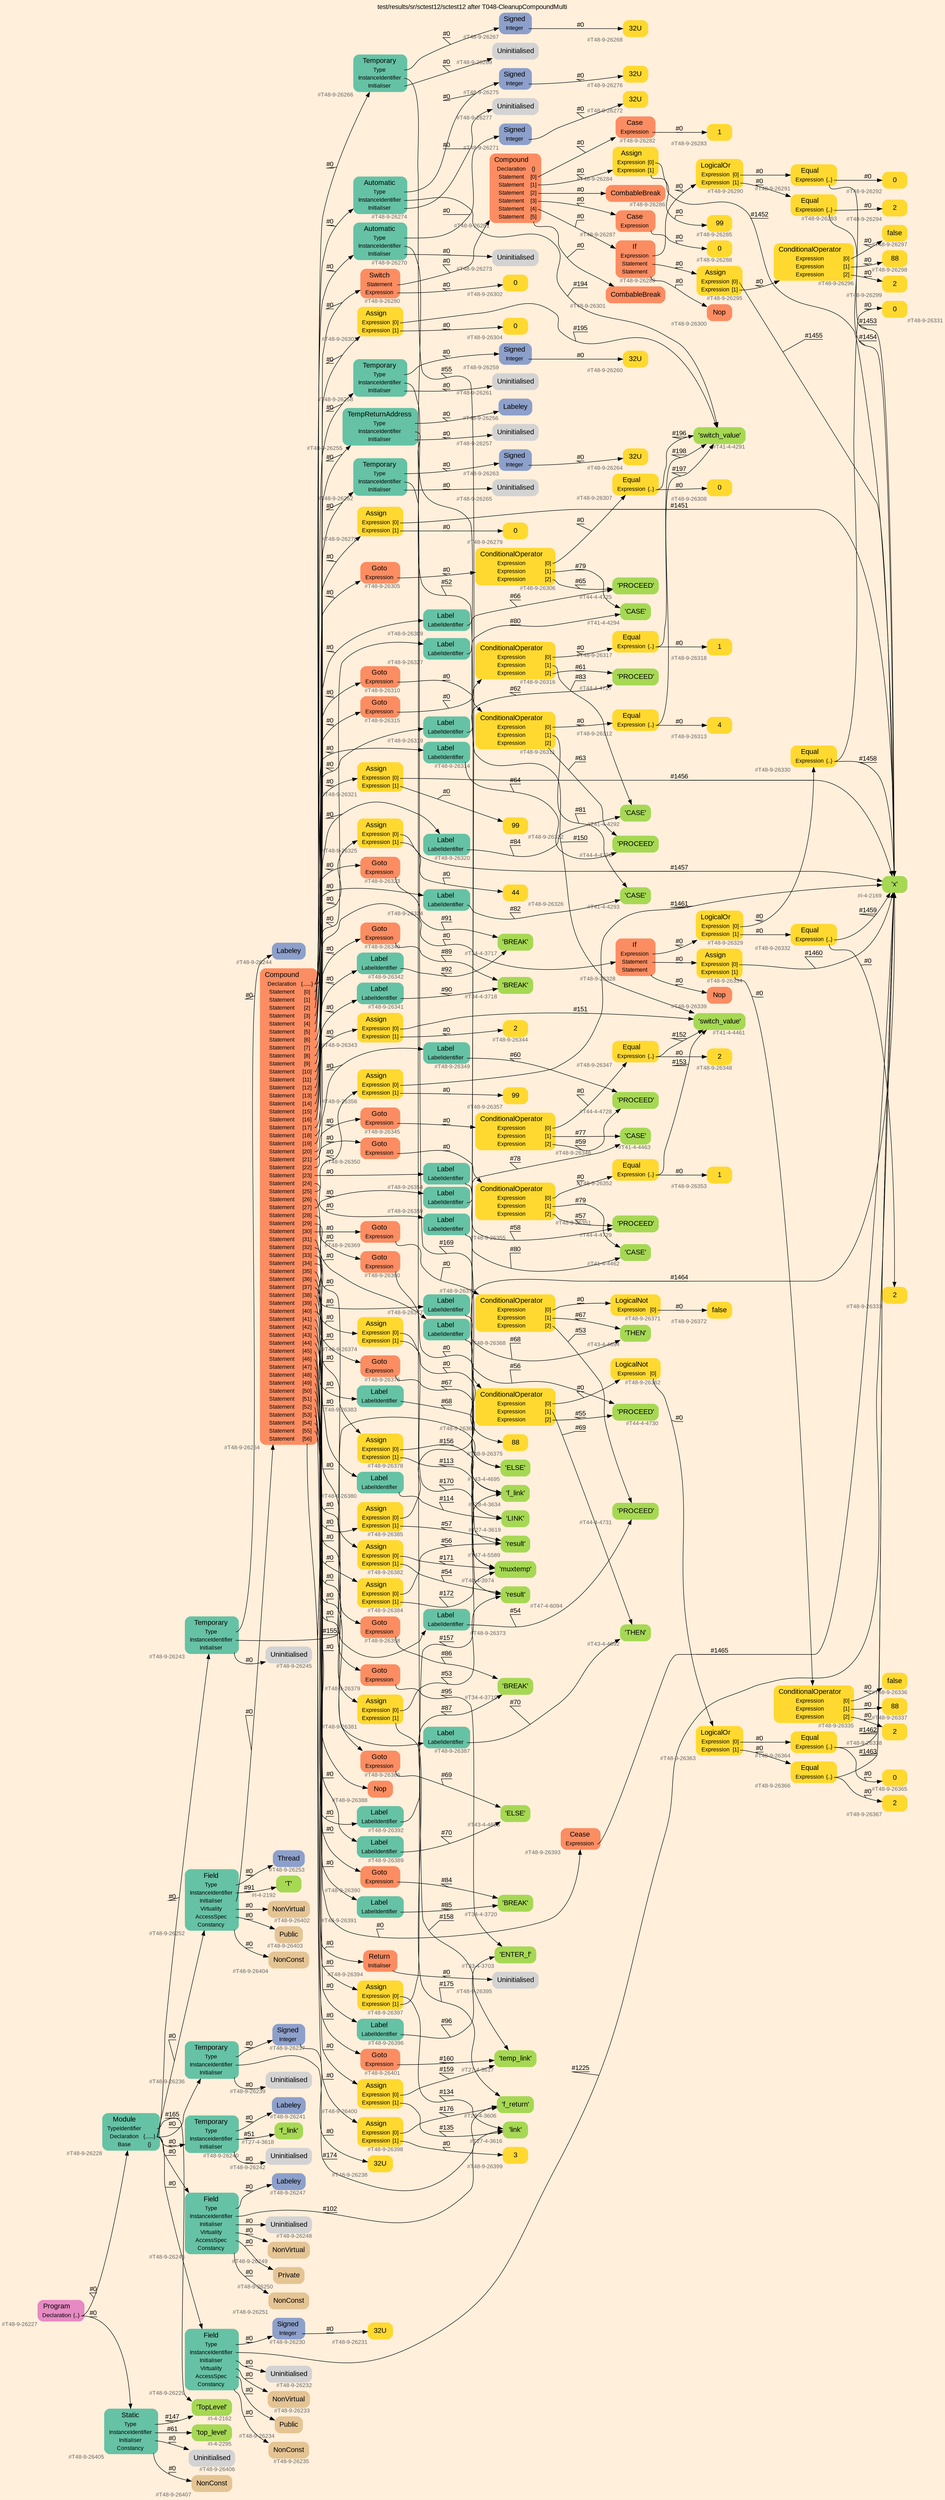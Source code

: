 digraph "test/results/sr/sctest12/sctest12 after T048-CleanupCompoundMulti" {
label = "test/results/sr/sctest12/sctest12 after T048-CleanupCompoundMulti"
labelloc = t
graph [
    rankdir = "LR"
    ranksep = 0.3
    bgcolor = antiquewhite1
    color = black
    fontcolor = black
    fontname = "Arial"
];
node [
    fontname = "Arial"
];
edge [
    fontname = "Arial"
];

// -------------------- node figure --------------------
// -------- block #T48-9-26227 ----------
"#T48-9-26227" [
    fillcolor = "/set28/4"
    xlabel = "#T48-9-26227"
    fontsize = "12"
    fontcolor = grey40
    shape = "plaintext"
    label = <<TABLE BORDER="0" CELLBORDER="0" CELLSPACING="0">
     <TR><TD><FONT COLOR="black" POINT-SIZE="15">Program</FONT></TD></TR>
     <TR><TD><FONT COLOR="black" POINT-SIZE="12">Declaration</FONT></TD><TD PORT="port0"><FONT COLOR="black" POINT-SIZE="12">{..}</FONT></TD></TR>
    </TABLE>>
    style = "rounded,filled"
];

// -------- block #T48-9-26228 ----------
"#T48-9-26228" [
    fillcolor = "/set28/1"
    xlabel = "#T48-9-26228"
    fontsize = "12"
    fontcolor = grey40
    shape = "plaintext"
    label = <<TABLE BORDER="0" CELLBORDER="0" CELLSPACING="0">
     <TR><TD><FONT COLOR="black" POINT-SIZE="15">Module</FONT></TD></TR>
     <TR><TD><FONT COLOR="black" POINT-SIZE="12">TypeIdentifier</FONT></TD><TD PORT="port0"></TD></TR>
     <TR><TD><FONT COLOR="black" POINT-SIZE="12">Declaration</FONT></TD><TD PORT="port1"><FONT COLOR="black" POINT-SIZE="12">{......}</FONT></TD></TR>
     <TR><TD><FONT COLOR="black" POINT-SIZE="12">Base</FONT></TD><TD PORT="port2"><FONT COLOR="black" POINT-SIZE="12">{}</FONT></TD></TR>
    </TABLE>>
    style = "rounded,filled"
];

// -------- block #I-4-2162 ----------
"#I-4-2162" [
    fillcolor = "/set28/5"
    xlabel = "#I-4-2162"
    fontsize = "12"
    fontcolor = grey40
    shape = "plaintext"
    label = <<TABLE BORDER="0" CELLBORDER="0" CELLSPACING="0">
     <TR><TD><FONT COLOR="black" POINT-SIZE="15">'TopLevel'</FONT></TD></TR>
    </TABLE>>
    style = "rounded,filled"
];

// -------- block #T48-9-26229 ----------
"#T48-9-26229" [
    fillcolor = "/set28/1"
    xlabel = "#T48-9-26229"
    fontsize = "12"
    fontcolor = grey40
    shape = "plaintext"
    label = <<TABLE BORDER="0" CELLBORDER="0" CELLSPACING="0">
     <TR><TD><FONT COLOR="black" POINT-SIZE="15">Field</FONT></TD></TR>
     <TR><TD><FONT COLOR="black" POINT-SIZE="12">Type</FONT></TD><TD PORT="port0"></TD></TR>
     <TR><TD><FONT COLOR="black" POINT-SIZE="12">InstanceIdentifier</FONT></TD><TD PORT="port1"></TD></TR>
     <TR><TD><FONT COLOR="black" POINT-SIZE="12">Initialiser</FONT></TD><TD PORT="port2"></TD></TR>
     <TR><TD><FONT COLOR="black" POINT-SIZE="12">Virtuality</FONT></TD><TD PORT="port3"></TD></TR>
     <TR><TD><FONT COLOR="black" POINT-SIZE="12">AccessSpec</FONT></TD><TD PORT="port4"></TD></TR>
     <TR><TD><FONT COLOR="black" POINT-SIZE="12">Constancy</FONT></TD><TD PORT="port5"></TD></TR>
    </TABLE>>
    style = "rounded,filled"
];

// -------- block #T48-9-26230 ----------
"#T48-9-26230" [
    fillcolor = "/set28/3"
    xlabel = "#T48-9-26230"
    fontsize = "12"
    fontcolor = grey40
    shape = "plaintext"
    label = <<TABLE BORDER="0" CELLBORDER="0" CELLSPACING="0">
     <TR><TD><FONT COLOR="black" POINT-SIZE="15">Signed</FONT></TD></TR>
     <TR><TD><FONT COLOR="black" POINT-SIZE="12">Integer</FONT></TD><TD PORT="port0"></TD></TR>
    </TABLE>>
    style = "rounded,filled"
];

// -------- block #T48-9-26231 ----------
"#T48-9-26231" [
    fillcolor = "/set28/6"
    xlabel = "#T48-9-26231"
    fontsize = "12"
    fontcolor = grey40
    shape = "plaintext"
    label = <<TABLE BORDER="0" CELLBORDER="0" CELLSPACING="0">
     <TR><TD><FONT COLOR="black" POINT-SIZE="15">32U</FONT></TD></TR>
    </TABLE>>
    style = "rounded,filled"
];

// -------- block #I-4-2169 ----------
"#I-4-2169" [
    fillcolor = "/set28/5"
    xlabel = "#I-4-2169"
    fontsize = "12"
    fontcolor = grey40
    shape = "plaintext"
    label = <<TABLE BORDER="0" CELLBORDER="0" CELLSPACING="0">
     <TR><TD><FONT COLOR="black" POINT-SIZE="15">'x'</FONT></TD></TR>
    </TABLE>>
    style = "rounded,filled"
];

// -------- block #T48-9-26232 ----------
"#T48-9-26232" [
    xlabel = "#T48-9-26232"
    fontsize = "12"
    fontcolor = grey40
    shape = "plaintext"
    label = <<TABLE BORDER="0" CELLBORDER="0" CELLSPACING="0">
     <TR><TD><FONT COLOR="black" POINT-SIZE="15">Uninitialised</FONT></TD></TR>
    </TABLE>>
    style = "rounded,filled"
];

// -------- block #T48-9-26233 ----------
"#T48-9-26233" [
    fillcolor = "/set28/7"
    xlabel = "#T48-9-26233"
    fontsize = "12"
    fontcolor = grey40
    shape = "plaintext"
    label = <<TABLE BORDER="0" CELLBORDER="0" CELLSPACING="0">
     <TR><TD><FONT COLOR="black" POINT-SIZE="15">NonVirtual</FONT></TD></TR>
    </TABLE>>
    style = "rounded,filled"
];

// -------- block #T48-9-26234 ----------
"#T48-9-26234" [
    fillcolor = "/set28/7"
    xlabel = "#T48-9-26234"
    fontsize = "12"
    fontcolor = grey40
    shape = "plaintext"
    label = <<TABLE BORDER="0" CELLBORDER="0" CELLSPACING="0">
     <TR><TD><FONT COLOR="black" POINT-SIZE="15">Public</FONT></TD></TR>
    </TABLE>>
    style = "rounded,filled"
];

// -------- block #T48-9-26235 ----------
"#T48-9-26235" [
    fillcolor = "/set28/7"
    xlabel = "#T48-9-26235"
    fontsize = "12"
    fontcolor = grey40
    shape = "plaintext"
    label = <<TABLE BORDER="0" CELLBORDER="0" CELLSPACING="0">
     <TR><TD><FONT COLOR="black" POINT-SIZE="15">NonConst</FONT></TD></TR>
    </TABLE>>
    style = "rounded,filled"
];

// -------- block #T48-9-26236 ----------
"#T48-9-26236" [
    fillcolor = "/set28/1"
    xlabel = "#T48-9-26236"
    fontsize = "12"
    fontcolor = grey40
    shape = "plaintext"
    label = <<TABLE BORDER="0" CELLBORDER="0" CELLSPACING="0">
     <TR><TD><FONT COLOR="black" POINT-SIZE="15">Temporary</FONT></TD></TR>
     <TR><TD><FONT COLOR="black" POINT-SIZE="12">Type</FONT></TD><TD PORT="port0"></TD></TR>
     <TR><TD><FONT COLOR="black" POINT-SIZE="12">InstanceIdentifier</FONT></TD><TD PORT="port1"></TD></TR>
     <TR><TD><FONT COLOR="black" POINT-SIZE="12">Initialiser</FONT></TD><TD PORT="port2"></TD></TR>
    </TABLE>>
    style = "rounded,filled"
];

// -------- block #T48-9-26237 ----------
"#T48-9-26237" [
    fillcolor = "/set28/3"
    xlabel = "#T48-9-26237"
    fontsize = "12"
    fontcolor = grey40
    shape = "plaintext"
    label = <<TABLE BORDER="0" CELLBORDER="0" CELLSPACING="0">
     <TR><TD><FONT COLOR="black" POINT-SIZE="15">Signed</FONT></TD></TR>
     <TR><TD><FONT COLOR="black" POINT-SIZE="12">Integer</FONT></TD><TD PORT="port0"></TD></TR>
    </TABLE>>
    style = "rounded,filled"
];

// -------- block #T48-9-26238 ----------
"#T48-9-26238" [
    fillcolor = "/set28/6"
    xlabel = "#T48-9-26238"
    fontsize = "12"
    fontcolor = grey40
    shape = "plaintext"
    label = <<TABLE BORDER="0" CELLBORDER="0" CELLSPACING="0">
     <TR><TD><FONT COLOR="black" POINT-SIZE="15">32U</FONT></TD></TR>
    </TABLE>>
    style = "rounded,filled"
];

// -------- block #T26-4-3606 ----------
"#T26-4-3606" [
    fillcolor = "/set28/5"
    xlabel = "#T26-4-3606"
    fontsize = "12"
    fontcolor = grey40
    shape = "plaintext"
    label = <<TABLE BORDER="0" CELLBORDER="0" CELLSPACING="0">
     <TR><TD><FONT COLOR="black" POINT-SIZE="15">'f_return'</FONT></TD></TR>
    </TABLE>>
    style = "rounded,filled"
];

// -------- block #T48-9-26239 ----------
"#T48-9-26239" [
    xlabel = "#T48-9-26239"
    fontsize = "12"
    fontcolor = grey40
    shape = "plaintext"
    label = <<TABLE BORDER="0" CELLBORDER="0" CELLSPACING="0">
     <TR><TD><FONT COLOR="black" POINT-SIZE="15">Uninitialised</FONT></TD></TR>
    </TABLE>>
    style = "rounded,filled"
];

// -------- block #T48-9-26240 ----------
"#T48-9-26240" [
    fillcolor = "/set28/1"
    xlabel = "#T48-9-26240"
    fontsize = "12"
    fontcolor = grey40
    shape = "plaintext"
    label = <<TABLE BORDER="0" CELLBORDER="0" CELLSPACING="0">
     <TR><TD><FONT COLOR="black" POINT-SIZE="15">Temporary</FONT></TD></TR>
     <TR><TD><FONT COLOR="black" POINT-SIZE="12">Type</FONT></TD><TD PORT="port0"></TD></TR>
     <TR><TD><FONT COLOR="black" POINT-SIZE="12">InstanceIdentifier</FONT></TD><TD PORT="port1"></TD></TR>
     <TR><TD><FONT COLOR="black" POINT-SIZE="12">Initialiser</FONT></TD><TD PORT="port2"></TD></TR>
    </TABLE>>
    style = "rounded,filled"
];

// -------- block #T48-9-26241 ----------
"#T48-9-26241" [
    fillcolor = "/set28/3"
    xlabel = "#T48-9-26241"
    fontsize = "12"
    fontcolor = grey40
    shape = "plaintext"
    label = <<TABLE BORDER="0" CELLBORDER="0" CELLSPACING="0">
     <TR><TD><FONT COLOR="black" POINT-SIZE="15">Labeley</FONT></TD></TR>
    </TABLE>>
    style = "rounded,filled"
];

// -------- block #T27-4-3618 ----------
"#T27-4-3618" [
    fillcolor = "/set28/5"
    xlabel = "#T27-4-3618"
    fontsize = "12"
    fontcolor = grey40
    shape = "plaintext"
    label = <<TABLE BORDER="0" CELLBORDER="0" CELLSPACING="0">
     <TR><TD><FONT COLOR="black" POINT-SIZE="15">'f_link'</FONT></TD></TR>
    </TABLE>>
    style = "rounded,filled"
];

// -------- block #T48-9-26242 ----------
"#T48-9-26242" [
    xlabel = "#T48-9-26242"
    fontsize = "12"
    fontcolor = grey40
    shape = "plaintext"
    label = <<TABLE BORDER="0" CELLBORDER="0" CELLSPACING="0">
     <TR><TD><FONT COLOR="black" POINT-SIZE="15">Uninitialised</FONT></TD></TR>
    </TABLE>>
    style = "rounded,filled"
];

// -------- block #T48-9-26243 ----------
"#T48-9-26243" [
    fillcolor = "/set28/1"
    xlabel = "#T48-9-26243"
    fontsize = "12"
    fontcolor = grey40
    shape = "plaintext"
    label = <<TABLE BORDER="0" CELLBORDER="0" CELLSPACING="0">
     <TR><TD><FONT COLOR="black" POINT-SIZE="15">Temporary</FONT></TD></TR>
     <TR><TD><FONT COLOR="black" POINT-SIZE="12">Type</FONT></TD><TD PORT="port0"></TD></TR>
     <TR><TD><FONT COLOR="black" POINT-SIZE="12">InstanceIdentifier</FONT></TD><TD PORT="port1"></TD></TR>
     <TR><TD><FONT COLOR="black" POINT-SIZE="12">Initialiser</FONT></TD><TD PORT="port2"></TD></TR>
    </TABLE>>
    style = "rounded,filled"
];

// -------- block #T48-9-26244 ----------
"#T48-9-26244" [
    fillcolor = "/set28/3"
    xlabel = "#T48-9-26244"
    fontsize = "12"
    fontcolor = grey40
    shape = "plaintext"
    label = <<TABLE BORDER="0" CELLBORDER="0" CELLSPACING="0">
     <TR><TD><FONT COLOR="black" POINT-SIZE="15">Labeley</FONT></TD></TR>
    </TABLE>>
    style = "rounded,filled"
];

// -------- block #T28-4-3634 ----------
"#T28-4-3634" [
    fillcolor = "/set28/5"
    xlabel = "#T28-4-3634"
    fontsize = "12"
    fontcolor = grey40
    shape = "plaintext"
    label = <<TABLE BORDER="0" CELLBORDER="0" CELLSPACING="0">
     <TR><TD><FONT COLOR="black" POINT-SIZE="15">'f_link'</FONT></TD></TR>
    </TABLE>>
    style = "rounded,filled"
];

// -------- block #T48-9-26245 ----------
"#T48-9-26245" [
    xlabel = "#T48-9-26245"
    fontsize = "12"
    fontcolor = grey40
    shape = "plaintext"
    label = <<TABLE BORDER="0" CELLBORDER="0" CELLSPACING="0">
     <TR><TD><FONT COLOR="black" POINT-SIZE="15">Uninitialised</FONT></TD></TR>
    </TABLE>>
    style = "rounded,filled"
];

// -------- block #T48-9-26246 ----------
"#T48-9-26246" [
    fillcolor = "/set28/1"
    xlabel = "#T48-9-26246"
    fontsize = "12"
    fontcolor = grey40
    shape = "plaintext"
    label = <<TABLE BORDER="0" CELLBORDER="0" CELLSPACING="0">
     <TR><TD><FONT COLOR="black" POINT-SIZE="15">Field</FONT></TD></TR>
     <TR><TD><FONT COLOR="black" POINT-SIZE="12">Type</FONT></TD><TD PORT="port0"></TD></TR>
     <TR><TD><FONT COLOR="black" POINT-SIZE="12">InstanceIdentifier</FONT></TD><TD PORT="port1"></TD></TR>
     <TR><TD><FONT COLOR="black" POINT-SIZE="12">Initialiser</FONT></TD><TD PORT="port2"></TD></TR>
     <TR><TD><FONT COLOR="black" POINT-SIZE="12">Virtuality</FONT></TD><TD PORT="port3"></TD></TR>
     <TR><TD><FONT COLOR="black" POINT-SIZE="12">AccessSpec</FONT></TD><TD PORT="port4"></TD></TR>
     <TR><TD><FONT COLOR="black" POINT-SIZE="12">Constancy</FONT></TD><TD PORT="port5"></TD></TR>
    </TABLE>>
    style = "rounded,filled"
];

// -------- block #T48-9-26247 ----------
"#T48-9-26247" [
    fillcolor = "/set28/3"
    xlabel = "#T48-9-26247"
    fontsize = "12"
    fontcolor = grey40
    shape = "plaintext"
    label = <<TABLE BORDER="0" CELLBORDER="0" CELLSPACING="0">
     <TR><TD><FONT COLOR="black" POINT-SIZE="15">Labeley</FONT></TD></TR>
    </TABLE>>
    style = "rounded,filled"
];

// -------- block #T27-4-3616 ----------
"#T27-4-3616" [
    fillcolor = "/set28/5"
    xlabel = "#T27-4-3616"
    fontsize = "12"
    fontcolor = grey40
    shape = "plaintext"
    label = <<TABLE BORDER="0" CELLBORDER="0" CELLSPACING="0">
     <TR><TD><FONT COLOR="black" POINT-SIZE="15">'link'</FONT></TD></TR>
    </TABLE>>
    style = "rounded,filled"
];

// -------- block #T48-9-26248 ----------
"#T48-9-26248" [
    xlabel = "#T48-9-26248"
    fontsize = "12"
    fontcolor = grey40
    shape = "plaintext"
    label = <<TABLE BORDER="0" CELLBORDER="0" CELLSPACING="0">
     <TR><TD><FONT COLOR="black" POINT-SIZE="15">Uninitialised</FONT></TD></TR>
    </TABLE>>
    style = "rounded,filled"
];

// -------- block #T48-9-26249 ----------
"#T48-9-26249" [
    fillcolor = "/set28/7"
    xlabel = "#T48-9-26249"
    fontsize = "12"
    fontcolor = grey40
    shape = "plaintext"
    label = <<TABLE BORDER="0" CELLBORDER="0" CELLSPACING="0">
     <TR><TD><FONT COLOR="black" POINT-SIZE="15">NonVirtual</FONT></TD></TR>
    </TABLE>>
    style = "rounded,filled"
];

// -------- block #T48-9-26250 ----------
"#T48-9-26250" [
    fillcolor = "/set28/7"
    xlabel = "#T48-9-26250"
    fontsize = "12"
    fontcolor = grey40
    shape = "plaintext"
    label = <<TABLE BORDER="0" CELLBORDER="0" CELLSPACING="0">
     <TR><TD><FONT COLOR="black" POINT-SIZE="15">Private</FONT></TD></TR>
    </TABLE>>
    style = "rounded,filled"
];

// -------- block #T48-9-26251 ----------
"#T48-9-26251" [
    fillcolor = "/set28/7"
    xlabel = "#T48-9-26251"
    fontsize = "12"
    fontcolor = grey40
    shape = "plaintext"
    label = <<TABLE BORDER="0" CELLBORDER="0" CELLSPACING="0">
     <TR><TD><FONT COLOR="black" POINT-SIZE="15">NonConst</FONT></TD></TR>
    </TABLE>>
    style = "rounded,filled"
];

// -------- block #T48-9-26252 ----------
"#T48-9-26252" [
    fillcolor = "/set28/1"
    xlabel = "#T48-9-26252"
    fontsize = "12"
    fontcolor = grey40
    shape = "plaintext"
    label = <<TABLE BORDER="0" CELLBORDER="0" CELLSPACING="0">
     <TR><TD><FONT COLOR="black" POINT-SIZE="15">Field</FONT></TD></TR>
     <TR><TD><FONT COLOR="black" POINT-SIZE="12">Type</FONT></TD><TD PORT="port0"></TD></TR>
     <TR><TD><FONT COLOR="black" POINT-SIZE="12">InstanceIdentifier</FONT></TD><TD PORT="port1"></TD></TR>
     <TR><TD><FONT COLOR="black" POINT-SIZE="12">Initialiser</FONT></TD><TD PORT="port2"></TD></TR>
     <TR><TD><FONT COLOR="black" POINT-SIZE="12">Virtuality</FONT></TD><TD PORT="port3"></TD></TR>
     <TR><TD><FONT COLOR="black" POINT-SIZE="12">AccessSpec</FONT></TD><TD PORT="port4"></TD></TR>
     <TR><TD><FONT COLOR="black" POINT-SIZE="12">Constancy</FONT></TD><TD PORT="port5"></TD></TR>
    </TABLE>>
    style = "rounded,filled"
];

// -------- block #T48-9-26253 ----------
"#T48-9-26253" [
    fillcolor = "/set28/3"
    xlabel = "#T48-9-26253"
    fontsize = "12"
    fontcolor = grey40
    shape = "plaintext"
    label = <<TABLE BORDER="0" CELLBORDER="0" CELLSPACING="0">
     <TR><TD><FONT COLOR="black" POINT-SIZE="15">Thread</FONT></TD></TR>
    </TABLE>>
    style = "rounded,filled"
];

// -------- block #I-4-2192 ----------
"#I-4-2192" [
    fillcolor = "/set28/5"
    xlabel = "#I-4-2192"
    fontsize = "12"
    fontcolor = grey40
    shape = "plaintext"
    label = <<TABLE BORDER="0" CELLBORDER="0" CELLSPACING="0">
     <TR><TD><FONT COLOR="black" POINT-SIZE="15">'T'</FONT></TD></TR>
    </TABLE>>
    style = "rounded,filled"
];

// -------- block #T48-9-26254 ----------
"#T48-9-26254" [
    fillcolor = "/set28/2"
    xlabel = "#T48-9-26254"
    fontsize = "12"
    fontcolor = grey40
    shape = "plaintext"
    label = <<TABLE BORDER="0" CELLBORDER="0" CELLSPACING="0">
     <TR><TD><FONT COLOR="black" POINT-SIZE="15">Compound</FONT></TD></TR>
     <TR><TD><FONT COLOR="black" POINT-SIZE="12">Declaration</FONT></TD><TD PORT="port0"><FONT COLOR="black" POINT-SIZE="12">{......}</FONT></TD></TR>
     <TR><TD><FONT COLOR="black" POINT-SIZE="12">Statement</FONT></TD><TD PORT="port1"><FONT COLOR="black" POINT-SIZE="12">[0]</FONT></TD></TR>
     <TR><TD><FONT COLOR="black" POINT-SIZE="12">Statement</FONT></TD><TD PORT="port2"><FONT COLOR="black" POINT-SIZE="12">[1]</FONT></TD></TR>
     <TR><TD><FONT COLOR="black" POINT-SIZE="12">Statement</FONT></TD><TD PORT="port3"><FONT COLOR="black" POINT-SIZE="12">[2]</FONT></TD></TR>
     <TR><TD><FONT COLOR="black" POINT-SIZE="12">Statement</FONT></TD><TD PORT="port4"><FONT COLOR="black" POINT-SIZE="12">[3]</FONT></TD></TR>
     <TR><TD><FONT COLOR="black" POINT-SIZE="12">Statement</FONT></TD><TD PORT="port5"><FONT COLOR="black" POINT-SIZE="12">[4]</FONT></TD></TR>
     <TR><TD><FONT COLOR="black" POINT-SIZE="12">Statement</FONT></TD><TD PORT="port6"><FONT COLOR="black" POINT-SIZE="12">[5]</FONT></TD></TR>
     <TR><TD><FONT COLOR="black" POINT-SIZE="12">Statement</FONT></TD><TD PORT="port7"><FONT COLOR="black" POINT-SIZE="12">[6]</FONT></TD></TR>
     <TR><TD><FONT COLOR="black" POINT-SIZE="12">Statement</FONT></TD><TD PORT="port8"><FONT COLOR="black" POINT-SIZE="12">[7]</FONT></TD></TR>
     <TR><TD><FONT COLOR="black" POINT-SIZE="12">Statement</FONT></TD><TD PORT="port9"><FONT COLOR="black" POINT-SIZE="12">[8]</FONT></TD></TR>
     <TR><TD><FONT COLOR="black" POINT-SIZE="12">Statement</FONT></TD><TD PORT="port10"><FONT COLOR="black" POINT-SIZE="12">[9]</FONT></TD></TR>
     <TR><TD><FONT COLOR="black" POINT-SIZE="12">Statement</FONT></TD><TD PORT="port11"><FONT COLOR="black" POINT-SIZE="12">[10]</FONT></TD></TR>
     <TR><TD><FONT COLOR="black" POINT-SIZE="12">Statement</FONT></TD><TD PORT="port12"><FONT COLOR="black" POINT-SIZE="12">[11]</FONT></TD></TR>
     <TR><TD><FONT COLOR="black" POINT-SIZE="12">Statement</FONT></TD><TD PORT="port13"><FONT COLOR="black" POINT-SIZE="12">[12]</FONT></TD></TR>
     <TR><TD><FONT COLOR="black" POINT-SIZE="12">Statement</FONT></TD><TD PORT="port14"><FONT COLOR="black" POINT-SIZE="12">[13]</FONT></TD></TR>
     <TR><TD><FONT COLOR="black" POINT-SIZE="12">Statement</FONT></TD><TD PORT="port15"><FONT COLOR="black" POINT-SIZE="12">[14]</FONT></TD></TR>
     <TR><TD><FONT COLOR="black" POINT-SIZE="12">Statement</FONT></TD><TD PORT="port16"><FONT COLOR="black" POINT-SIZE="12">[15]</FONT></TD></TR>
     <TR><TD><FONT COLOR="black" POINT-SIZE="12">Statement</FONT></TD><TD PORT="port17"><FONT COLOR="black" POINT-SIZE="12">[16]</FONT></TD></TR>
     <TR><TD><FONT COLOR="black" POINT-SIZE="12">Statement</FONT></TD><TD PORT="port18"><FONT COLOR="black" POINT-SIZE="12">[17]</FONT></TD></TR>
     <TR><TD><FONT COLOR="black" POINT-SIZE="12">Statement</FONT></TD><TD PORT="port19"><FONT COLOR="black" POINT-SIZE="12">[18]</FONT></TD></TR>
     <TR><TD><FONT COLOR="black" POINT-SIZE="12">Statement</FONT></TD><TD PORT="port20"><FONT COLOR="black" POINT-SIZE="12">[19]</FONT></TD></TR>
     <TR><TD><FONT COLOR="black" POINT-SIZE="12">Statement</FONT></TD><TD PORT="port21"><FONT COLOR="black" POINT-SIZE="12">[20]</FONT></TD></TR>
     <TR><TD><FONT COLOR="black" POINT-SIZE="12">Statement</FONT></TD><TD PORT="port22"><FONT COLOR="black" POINT-SIZE="12">[21]</FONT></TD></TR>
     <TR><TD><FONT COLOR="black" POINT-SIZE="12">Statement</FONT></TD><TD PORT="port23"><FONT COLOR="black" POINT-SIZE="12">[22]</FONT></TD></TR>
     <TR><TD><FONT COLOR="black" POINT-SIZE="12">Statement</FONT></TD><TD PORT="port24"><FONT COLOR="black" POINT-SIZE="12">[23]</FONT></TD></TR>
     <TR><TD><FONT COLOR="black" POINT-SIZE="12">Statement</FONT></TD><TD PORT="port25"><FONT COLOR="black" POINT-SIZE="12">[24]</FONT></TD></TR>
     <TR><TD><FONT COLOR="black" POINT-SIZE="12">Statement</FONT></TD><TD PORT="port26"><FONT COLOR="black" POINT-SIZE="12">[25]</FONT></TD></TR>
     <TR><TD><FONT COLOR="black" POINT-SIZE="12">Statement</FONT></TD><TD PORT="port27"><FONT COLOR="black" POINT-SIZE="12">[26]</FONT></TD></TR>
     <TR><TD><FONT COLOR="black" POINT-SIZE="12">Statement</FONT></TD><TD PORT="port28"><FONT COLOR="black" POINT-SIZE="12">[27]</FONT></TD></TR>
     <TR><TD><FONT COLOR="black" POINT-SIZE="12">Statement</FONT></TD><TD PORT="port29"><FONT COLOR="black" POINT-SIZE="12">[28]</FONT></TD></TR>
     <TR><TD><FONT COLOR="black" POINT-SIZE="12">Statement</FONT></TD><TD PORT="port30"><FONT COLOR="black" POINT-SIZE="12">[29]</FONT></TD></TR>
     <TR><TD><FONT COLOR="black" POINT-SIZE="12">Statement</FONT></TD><TD PORT="port31"><FONT COLOR="black" POINT-SIZE="12">[30]</FONT></TD></TR>
     <TR><TD><FONT COLOR="black" POINT-SIZE="12">Statement</FONT></TD><TD PORT="port32"><FONT COLOR="black" POINT-SIZE="12">[31]</FONT></TD></TR>
     <TR><TD><FONT COLOR="black" POINT-SIZE="12">Statement</FONT></TD><TD PORT="port33"><FONT COLOR="black" POINT-SIZE="12">[32]</FONT></TD></TR>
     <TR><TD><FONT COLOR="black" POINT-SIZE="12">Statement</FONT></TD><TD PORT="port34"><FONT COLOR="black" POINT-SIZE="12">[33]</FONT></TD></TR>
     <TR><TD><FONT COLOR="black" POINT-SIZE="12">Statement</FONT></TD><TD PORT="port35"><FONT COLOR="black" POINT-SIZE="12">[34]</FONT></TD></TR>
     <TR><TD><FONT COLOR="black" POINT-SIZE="12">Statement</FONT></TD><TD PORT="port36"><FONT COLOR="black" POINT-SIZE="12">[35]</FONT></TD></TR>
     <TR><TD><FONT COLOR="black" POINT-SIZE="12">Statement</FONT></TD><TD PORT="port37"><FONT COLOR="black" POINT-SIZE="12">[36]</FONT></TD></TR>
     <TR><TD><FONT COLOR="black" POINT-SIZE="12">Statement</FONT></TD><TD PORT="port38"><FONT COLOR="black" POINT-SIZE="12">[37]</FONT></TD></TR>
     <TR><TD><FONT COLOR="black" POINT-SIZE="12">Statement</FONT></TD><TD PORT="port39"><FONT COLOR="black" POINT-SIZE="12">[38]</FONT></TD></TR>
     <TR><TD><FONT COLOR="black" POINT-SIZE="12">Statement</FONT></TD><TD PORT="port40"><FONT COLOR="black" POINT-SIZE="12">[39]</FONT></TD></TR>
     <TR><TD><FONT COLOR="black" POINT-SIZE="12">Statement</FONT></TD><TD PORT="port41"><FONT COLOR="black" POINT-SIZE="12">[40]</FONT></TD></TR>
     <TR><TD><FONT COLOR="black" POINT-SIZE="12">Statement</FONT></TD><TD PORT="port42"><FONT COLOR="black" POINT-SIZE="12">[41]</FONT></TD></TR>
     <TR><TD><FONT COLOR="black" POINT-SIZE="12">Statement</FONT></TD><TD PORT="port43"><FONT COLOR="black" POINT-SIZE="12">[42]</FONT></TD></TR>
     <TR><TD><FONT COLOR="black" POINT-SIZE="12">Statement</FONT></TD><TD PORT="port44"><FONT COLOR="black" POINT-SIZE="12">[43]</FONT></TD></TR>
     <TR><TD><FONT COLOR="black" POINT-SIZE="12">Statement</FONT></TD><TD PORT="port45"><FONT COLOR="black" POINT-SIZE="12">[44]</FONT></TD></TR>
     <TR><TD><FONT COLOR="black" POINT-SIZE="12">Statement</FONT></TD><TD PORT="port46"><FONT COLOR="black" POINT-SIZE="12">[45]</FONT></TD></TR>
     <TR><TD><FONT COLOR="black" POINT-SIZE="12">Statement</FONT></TD><TD PORT="port47"><FONT COLOR="black" POINT-SIZE="12">[46]</FONT></TD></TR>
     <TR><TD><FONT COLOR="black" POINT-SIZE="12">Statement</FONT></TD><TD PORT="port48"><FONT COLOR="black" POINT-SIZE="12">[47]</FONT></TD></TR>
     <TR><TD><FONT COLOR="black" POINT-SIZE="12">Statement</FONT></TD><TD PORT="port49"><FONT COLOR="black" POINT-SIZE="12">[48]</FONT></TD></TR>
     <TR><TD><FONT COLOR="black" POINT-SIZE="12">Statement</FONT></TD><TD PORT="port50"><FONT COLOR="black" POINT-SIZE="12">[49]</FONT></TD></TR>
     <TR><TD><FONT COLOR="black" POINT-SIZE="12">Statement</FONT></TD><TD PORT="port51"><FONT COLOR="black" POINT-SIZE="12">[50]</FONT></TD></TR>
     <TR><TD><FONT COLOR="black" POINT-SIZE="12">Statement</FONT></TD><TD PORT="port52"><FONT COLOR="black" POINT-SIZE="12">[51]</FONT></TD></TR>
     <TR><TD><FONT COLOR="black" POINT-SIZE="12">Statement</FONT></TD><TD PORT="port53"><FONT COLOR="black" POINT-SIZE="12">[52]</FONT></TD></TR>
     <TR><TD><FONT COLOR="black" POINT-SIZE="12">Statement</FONT></TD><TD PORT="port54"><FONT COLOR="black" POINT-SIZE="12">[53]</FONT></TD></TR>
     <TR><TD><FONT COLOR="black" POINT-SIZE="12">Statement</FONT></TD><TD PORT="port55"><FONT COLOR="black" POINT-SIZE="12">[54]</FONT></TD></TR>
     <TR><TD><FONT COLOR="black" POINT-SIZE="12">Statement</FONT></TD><TD PORT="port56"><FONT COLOR="black" POINT-SIZE="12">[55]</FONT></TD></TR>
     <TR><TD><FONT COLOR="black" POINT-SIZE="12">Statement</FONT></TD><TD PORT="port57"><FONT COLOR="black" POINT-SIZE="12">[56]</FONT></TD></TR>
    </TABLE>>
    style = "rounded,filled"
];

// -------- block #T48-9-26255 ----------
"#T48-9-26255" [
    fillcolor = "/set28/1"
    xlabel = "#T48-9-26255"
    fontsize = "12"
    fontcolor = grey40
    shape = "plaintext"
    label = <<TABLE BORDER="0" CELLBORDER="0" CELLSPACING="0">
     <TR><TD><FONT COLOR="black" POINT-SIZE="15">TempReturnAddress</FONT></TD></TR>
     <TR><TD><FONT COLOR="black" POINT-SIZE="12">Type</FONT></TD><TD PORT="port0"></TD></TR>
     <TR><TD><FONT COLOR="black" POINT-SIZE="12">InstanceIdentifier</FONT></TD><TD PORT="port1"></TD></TR>
     <TR><TD><FONT COLOR="black" POINT-SIZE="12">Initialiser</FONT></TD><TD PORT="port2"></TD></TR>
    </TABLE>>
    style = "rounded,filled"
];

// -------- block #T48-9-26256 ----------
"#T48-9-26256" [
    fillcolor = "/set28/3"
    xlabel = "#T48-9-26256"
    fontsize = "12"
    fontcolor = grey40
    shape = "plaintext"
    label = <<TABLE BORDER="0" CELLBORDER="0" CELLSPACING="0">
     <TR><TD><FONT COLOR="black" POINT-SIZE="15">Labeley</FONT></TD></TR>
    </TABLE>>
    style = "rounded,filled"
];

// -------- block #T27-4-3617 ----------
"#T27-4-3617" [
    fillcolor = "/set28/5"
    xlabel = "#T27-4-3617"
    fontsize = "12"
    fontcolor = grey40
    shape = "plaintext"
    label = <<TABLE BORDER="0" CELLBORDER="0" CELLSPACING="0">
     <TR><TD><FONT COLOR="black" POINT-SIZE="15">'temp_link'</FONT></TD></TR>
    </TABLE>>
    style = "rounded,filled"
];

// -------- block #T48-9-26257 ----------
"#T48-9-26257" [
    xlabel = "#T48-9-26257"
    fontsize = "12"
    fontcolor = grey40
    shape = "plaintext"
    label = <<TABLE BORDER="0" CELLBORDER="0" CELLSPACING="0">
     <TR><TD><FONT COLOR="black" POINT-SIZE="15">Uninitialised</FONT></TD></TR>
    </TABLE>>
    style = "rounded,filled"
];

// -------- block #T48-9-26258 ----------
"#T48-9-26258" [
    fillcolor = "/set28/1"
    xlabel = "#T48-9-26258"
    fontsize = "12"
    fontcolor = grey40
    shape = "plaintext"
    label = <<TABLE BORDER="0" CELLBORDER="0" CELLSPACING="0">
     <TR><TD><FONT COLOR="black" POINT-SIZE="15">Temporary</FONT></TD></TR>
     <TR><TD><FONT COLOR="black" POINT-SIZE="12">Type</FONT></TD><TD PORT="port0"></TD></TR>
     <TR><TD><FONT COLOR="black" POINT-SIZE="12">InstanceIdentifier</FONT></TD><TD PORT="port1"></TD></TR>
     <TR><TD><FONT COLOR="black" POINT-SIZE="12">Initialiser</FONT></TD><TD PORT="port2"></TD></TR>
    </TABLE>>
    style = "rounded,filled"
];

// -------- block #T48-9-26259 ----------
"#T48-9-26259" [
    fillcolor = "/set28/3"
    xlabel = "#T48-9-26259"
    fontsize = "12"
    fontcolor = grey40
    shape = "plaintext"
    label = <<TABLE BORDER="0" CELLBORDER="0" CELLSPACING="0">
     <TR><TD><FONT COLOR="black" POINT-SIZE="15">Signed</FONT></TD></TR>
     <TR><TD><FONT COLOR="black" POINT-SIZE="12">Integer</FONT></TD><TD PORT="port0"></TD></TR>
    </TABLE>>
    style = "rounded,filled"
];

// -------- block #T48-9-26260 ----------
"#T48-9-26260" [
    fillcolor = "/set28/6"
    xlabel = "#T48-9-26260"
    fontsize = "12"
    fontcolor = grey40
    shape = "plaintext"
    label = <<TABLE BORDER="0" CELLBORDER="0" CELLSPACING="0">
     <TR><TD><FONT COLOR="black" POINT-SIZE="15">32U</FONT></TD></TR>
    </TABLE>>
    style = "rounded,filled"
];

// -------- block #T47-4-6094 ----------
"#T47-4-6094" [
    fillcolor = "/set28/5"
    xlabel = "#T47-4-6094"
    fontsize = "12"
    fontcolor = grey40
    shape = "plaintext"
    label = <<TABLE BORDER="0" CELLBORDER="0" CELLSPACING="0">
     <TR><TD><FONT COLOR="black" POINT-SIZE="15">'result'</FONT></TD></TR>
    </TABLE>>
    style = "rounded,filled"
];

// -------- block #T48-9-26261 ----------
"#T48-9-26261" [
    xlabel = "#T48-9-26261"
    fontsize = "12"
    fontcolor = grey40
    shape = "plaintext"
    label = <<TABLE BORDER="0" CELLBORDER="0" CELLSPACING="0">
     <TR><TD><FONT COLOR="black" POINT-SIZE="15">Uninitialised</FONT></TD></TR>
    </TABLE>>
    style = "rounded,filled"
];

// -------- block #T48-9-26262 ----------
"#T48-9-26262" [
    fillcolor = "/set28/1"
    xlabel = "#T48-9-26262"
    fontsize = "12"
    fontcolor = grey40
    shape = "plaintext"
    label = <<TABLE BORDER="0" CELLBORDER="0" CELLSPACING="0">
     <TR><TD><FONT COLOR="black" POINT-SIZE="15">Temporary</FONT></TD></TR>
     <TR><TD><FONT COLOR="black" POINT-SIZE="12">Type</FONT></TD><TD PORT="port0"></TD></TR>
     <TR><TD><FONT COLOR="black" POINT-SIZE="12">InstanceIdentifier</FONT></TD><TD PORT="port1"></TD></TR>
     <TR><TD><FONT COLOR="black" POINT-SIZE="12">Initialiser</FONT></TD><TD PORT="port2"></TD></TR>
    </TABLE>>
    style = "rounded,filled"
];

// -------- block #T48-9-26263 ----------
"#T48-9-26263" [
    fillcolor = "/set28/3"
    xlabel = "#T48-9-26263"
    fontsize = "12"
    fontcolor = grey40
    shape = "plaintext"
    label = <<TABLE BORDER="0" CELLBORDER="0" CELLSPACING="0">
     <TR><TD><FONT COLOR="black" POINT-SIZE="15">Signed</FONT></TD></TR>
     <TR><TD><FONT COLOR="black" POINT-SIZE="12">Integer</FONT></TD><TD PORT="port0"></TD></TR>
    </TABLE>>
    style = "rounded,filled"
];

// -------- block #T48-9-26264 ----------
"#T48-9-26264" [
    fillcolor = "/set28/6"
    xlabel = "#T48-9-26264"
    fontsize = "12"
    fontcolor = grey40
    shape = "plaintext"
    label = <<TABLE BORDER="0" CELLBORDER="0" CELLSPACING="0">
     <TR><TD><FONT COLOR="black" POINT-SIZE="15">32U</FONT></TD></TR>
    </TABLE>>
    style = "rounded,filled"
];

// -------- block #T40-4-3974 ----------
"#T40-4-3974" [
    fillcolor = "/set28/5"
    xlabel = "#T40-4-3974"
    fontsize = "12"
    fontcolor = grey40
    shape = "plaintext"
    label = <<TABLE BORDER="0" CELLBORDER="0" CELLSPACING="0">
     <TR><TD><FONT COLOR="black" POINT-SIZE="15">'muxtemp'</FONT></TD></TR>
    </TABLE>>
    style = "rounded,filled"
];

// -------- block #T48-9-26265 ----------
"#T48-9-26265" [
    xlabel = "#T48-9-26265"
    fontsize = "12"
    fontcolor = grey40
    shape = "plaintext"
    label = <<TABLE BORDER="0" CELLBORDER="0" CELLSPACING="0">
     <TR><TD><FONT COLOR="black" POINT-SIZE="15">Uninitialised</FONT></TD></TR>
    </TABLE>>
    style = "rounded,filled"
];

// -------- block #T48-9-26266 ----------
"#T48-9-26266" [
    fillcolor = "/set28/1"
    xlabel = "#T48-9-26266"
    fontsize = "12"
    fontcolor = grey40
    shape = "plaintext"
    label = <<TABLE BORDER="0" CELLBORDER="0" CELLSPACING="0">
     <TR><TD><FONT COLOR="black" POINT-SIZE="15">Temporary</FONT></TD></TR>
     <TR><TD><FONT COLOR="black" POINT-SIZE="12">Type</FONT></TD><TD PORT="port0"></TD></TR>
     <TR><TD><FONT COLOR="black" POINT-SIZE="12">InstanceIdentifier</FONT></TD><TD PORT="port1"></TD></TR>
     <TR><TD><FONT COLOR="black" POINT-SIZE="12">Initialiser</FONT></TD><TD PORT="port2"></TD></TR>
    </TABLE>>
    style = "rounded,filled"
];

// -------- block #T48-9-26267 ----------
"#T48-9-26267" [
    fillcolor = "/set28/3"
    xlabel = "#T48-9-26267"
    fontsize = "12"
    fontcolor = grey40
    shape = "plaintext"
    label = <<TABLE BORDER="0" CELLBORDER="0" CELLSPACING="0">
     <TR><TD><FONT COLOR="black" POINT-SIZE="15">Signed</FONT></TD></TR>
     <TR><TD><FONT COLOR="black" POINT-SIZE="12">Integer</FONT></TD><TD PORT="port0"></TD></TR>
    </TABLE>>
    style = "rounded,filled"
];

// -------- block #T48-9-26268 ----------
"#T48-9-26268" [
    fillcolor = "/set28/6"
    xlabel = "#T48-9-26268"
    fontsize = "12"
    fontcolor = grey40
    shape = "plaintext"
    label = <<TABLE BORDER="0" CELLBORDER="0" CELLSPACING="0">
     <TR><TD><FONT COLOR="black" POINT-SIZE="15">32U</FONT></TD></TR>
    </TABLE>>
    style = "rounded,filled"
];

// -------- block #T47-4-5589 ----------
"#T47-4-5589" [
    fillcolor = "/set28/5"
    xlabel = "#T47-4-5589"
    fontsize = "12"
    fontcolor = grey40
    shape = "plaintext"
    label = <<TABLE BORDER="0" CELLBORDER="0" CELLSPACING="0">
     <TR><TD><FONT COLOR="black" POINT-SIZE="15">'result'</FONT></TD></TR>
    </TABLE>>
    style = "rounded,filled"
];

// -------- block #T48-9-26269 ----------
"#T48-9-26269" [
    xlabel = "#T48-9-26269"
    fontsize = "12"
    fontcolor = grey40
    shape = "plaintext"
    label = <<TABLE BORDER="0" CELLBORDER="0" CELLSPACING="0">
     <TR><TD><FONT COLOR="black" POINT-SIZE="15">Uninitialised</FONT></TD></TR>
    </TABLE>>
    style = "rounded,filled"
];

// -------- block #T48-9-26270 ----------
"#T48-9-26270" [
    fillcolor = "/set28/1"
    xlabel = "#T48-9-26270"
    fontsize = "12"
    fontcolor = grey40
    shape = "plaintext"
    label = <<TABLE BORDER="0" CELLBORDER="0" CELLSPACING="0">
     <TR><TD><FONT COLOR="black" POINT-SIZE="15">Automatic</FONT></TD></TR>
     <TR><TD><FONT COLOR="black" POINT-SIZE="12">Type</FONT></TD><TD PORT="port0"></TD></TR>
     <TR><TD><FONT COLOR="black" POINT-SIZE="12">InstanceIdentifier</FONT></TD><TD PORT="port1"></TD></TR>
     <TR><TD><FONT COLOR="black" POINT-SIZE="12">Initialiser</FONT></TD><TD PORT="port2"></TD></TR>
    </TABLE>>
    style = "rounded,filled"
];

// -------- block #T48-9-26271 ----------
"#T48-9-26271" [
    fillcolor = "/set28/3"
    xlabel = "#T48-9-26271"
    fontsize = "12"
    fontcolor = grey40
    shape = "plaintext"
    label = <<TABLE BORDER="0" CELLBORDER="0" CELLSPACING="0">
     <TR><TD><FONT COLOR="black" POINT-SIZE="15">Signed</FONT></TD></TR>
     <TR><TD><FONT COLOR="black" POINT-SIZE="12">Integer</FONT></TD><TD PORT="port0"></TD></TR>
    </TABLE>>
    style = "rounded,filled"
];

// -------- block #T48-9-26272 ----------
"#T48-9-26272" [
    fillcolor = "/set28/6"
    xlabel = "#T48-9-26272"
    fontsize = "12"
    fontcolor = grey40
    shape = "plaintext"
    label = <<TABLE BORDER="0" CELLBORDER="0" CELLSPACING="0">
     <TR><TD><FONT COLOR="black" POINT-SIZE="15">32U</FONT></TD></TR>
    </TABLE>>
    style = "rounded,filled"
];

// -------- block #T41-4-4461 ----------
"#T41-4-4461" [
    fillcolor = "/set28/5"
    xlabel = "#T41-4-4461"
    fontsize = "12"
    fontcolor = grey40
    shape = "plaintext"
    label = <<TABLE BORDER="0" CELLBORDER="0" CELLSPACING="0">
     <TR><TD><FONT COLOR="black" POINT-SIZE="15">'switch_value'</FONT></TD></TR>
    </TABLE>>
    style = "rounded,filled"
];

// -------- block #T48-9-26273 ----------
"#T48-9-26273" [
    xlabel = "#T48-9-26273"
    fontsize = "12"
    fontcolor = grey40
    shape = "plaintext"
    label = <<TABLE BORDER="0" CELLBORDER="0" CELLSPACING="0">
     <TR><TD><FONT COLOR="black" POINT-SIZE="15">Uninitialised</FONT></TD></TR>
    </TABLE>>
    style = "rounded,filled"
];

// -------- block #T48-9-26274 ----------
"#T48-9-26274" [
    fillcolor = "/set28/1"
    xlabel = "#T48-9-26274"
    fontsize = "12"
    fontcolor = grey40
    shape = "plaintext"
    label = <<TABLE BORDER="0" CELLBORDER="0" CELLSPACING="0">
     <TR><TD><FONT COLOR="black" POINT-SIZE="15">Automatic</FONT></TD></TR>
     <TR><TD><FONT COLOR="black" POINT-SIZE="12">Type</FONT></TD><TD PORT="port0"></TD></TR>
     <TR><TD><FONT COLOR="black" POINT-SIZE="12">InstanceIdentifier</FONT></TD><TD PORT="port1"></TD></TR>
     <TR><TD><FONT COLOR="black" POINT-SIZE="12">Initialiser</FONT></TD><TD PORT="port2"></TD></TR>
    </TABLE>>
    style = "rounded,filled"
];

// -------- block #T48-9-26275 ----------
"#T48-9-26275" [
    fillcolor = "/set28/3"
    xlabel = "#T48-9-26275"
    fontsize = "12"
    fontcolor = grey40
    shape = "plaintext"
    label = <<TABLE BORDER="0" CELLBORDER="0" CELLSPACING="0">
     <TR><TD><FONT COLOR="black" POINT-SIZE="15">Signed</FONT></TD></TR>
     <TR><TD><FONT COLOR="black" POINT-SIZE="12">Integer</FONT></TD><TD PORT="port0"></TD></TR>
    </TABLE>>
    style = "rounded,filled"
];

// -------- block #T48-9-26276 ----------
"#T48-9-26276" [
    fillcolor = "/set28/6"
    xlabel = "#T48-9-26276"
    fontsize = "12"
    fontcolor = grey40
    shape = "plaintext"
    label = <<TABLE BORDER="0" CELLBORDER="0" CELLSPACING="0">
     <TR><TD><FONT COLOR="black" POINT-SIZE="15">32U</FONT></TD></TR>
    </TABLE>>
    style = "rounded,filled"
];

// -------- block #T41-4-4291 ----------
"#T41-4-4291" [
    fillcolor = "/set28/5"
    xlabel = "#T41-4-4291"
    fontsize = "12"
    fontcolor = grey40
    shape = "plaintext"
    label = <<TABLE BORDER="0" CELLBORDER="0" CELLSPACING="0">
     <TR><TD><FONT COLOR="black" POINT-SIZE="15">'switch_value'</FONT></TD></TR>
    </TABLE>>
    style = "rounded,filled"
];

// -------- block #T48-9-26277 ----------
"#T48-9-26277" [
    xlabel = "#T48-9-26277"
    fontsize = "12"
    fontcolor = grey40
    shape = "plaintext"
    label = <<TABLE BORDER="0" CELLBORDER="0" CELLSPACING="0">
     <TR><TD><FONT COLOR="black" POINT-SIZE="15">Uninitialised</FONT></TD></TR>
    </TABLE>>
    style = "rounded,filled"
];

// -------- block #T48-9-26278 ----------
"#T48-9-26278" [
    fillcolor = "/set28/6"
    xlabel = "#T48-9-26278"
    fontsize = "12"
    fontcolor = grey40
    shape = "plaintext"
    label = <<TABLE BORDER="0" CELLBORDER="0" CELLSPACING="0">
     <TR><TD><FONT COLOR="black" POINT-SIZE="15">Assign</FONT></TD></TR>
     <TR><TD><FONT COLOR="black" POINT-SIZE="12">Expression</FONT></TD><TD PORT="port0"><FONT COLOR="black" POINT-SIZE="12">[0]</FONT></TD></TR>
     <TR><TD><FONT COLOR="black" POINT-SIZE="12">Expression</FONT></TD><TD PORT="port1"><FONT COLOR="black" POINT-SIZE="12">[1]</FONT></TD></TR>
    </TABLE>>
    style = "rounded,filled"
];

// -------- block #T48-9-26279 ----------
"#T48-9-26279" [
    fillcolor = "/set28/6"
    xlabel = "#T48-9-26279"
    fontsize = "12"
    fontcolor = grey40
    shape = "plaintext"
    label = <<TABLE BORDER="0" CELLBORDER="0" CELLSPACING="0">
     <TR><TD><FONT COLOR="black" POINT-SIZE="15">0</FONT></TD></TR>
    </TABLE>>
    style = "rounded,filled"
];

// -------- block #T48-9-26280 ----------
"#T48-9-26280" [
    fillcolor = "/set28/2"
    xlabel = "#T48-9-26280"
    fontsize = "12"
    fontcolor = grey40
    shape = "plaintext"
    label = <<TABLE BORDER="0" CELLBORDER="0" CELLSPACING="0">
     <TR><TD><FONT COLOR="black" POINT-SIZE="15">Switch</FONT></TD></TR>
     <TR><TD><FONT COLOR="black" POINT-SIZE="12">Statement</FONT></TD><TD PORT="port0"></TD></TR>
     <TR><TD><FONT COLOR="black" POINT-SIZE="12">Expression</FONT></TD><TD PORT="port1"></TD></TR>
    </TABLE>>
    style = "rounded,filled"
];

// -------- block #T48-9-26281 ----------
"#T48-9-26281" [
    fillcolor = "/set28/2"
    xlabel = "#T48-9-26281"
    fontsize = "12"
    fontcolor = grey40
    shape = "plaintext"
    label = <<TABLE BORDER="0" CELLBORDER="0" CELLSPACING="0">
     <TR><TD><FONT COLOR="black" POINT-SIZE="15">Compound</FONT></TD></TR>
     <TR><TD><FONT COLOR="black" POINT-SIZE="12">Declaration</FONT></TD><TD PORT="port0"><FONT COLOR="black" POINT-SIZE="12">{}</FONT></TD></TR>
     <TR><TD><FONT COLOR="black" POINT-SIZE="12">Statement</FONT></TD><TD PORT="port1"><FONT COLOR="black" POINT-SIZE="12">[0]</FONT></TD></TR>
     <TR><TD><FONT COLOR="black" POINT-SIZE="12">Statement</FONT></TD><TD PORT="port2"><FONT COLOR="black" POINT-SIZE="12">[1]</FONT></TD></TR>
     <TR><TD><FONT COLOR="black" POINT-SIZE="12">Statement</FONT></TD><TD PORT="port3"><FONT COLOR="black" POINT-SIZE="12">[2]</FONT></TD></TR>
     <TR><TD><FONT COLOR="black" POINT-SIZE="12">Statement</FONT></TD><TD PORT="port4"><FONT COLOR="black" POINT-SIZE="12">[3]</FONT></TD></TR>
     <TR><TD><FONT COLOR="black" POINT-SIZE="12">Statement</FONT></TD><TD PORT="port5"><FONT COLOR="black" POINT-SIZE="12">[4]</FONT></TD></TR>
     <TR><TD><FONT COLOR="black" POINT-SIZE="12">Statement</FONT></TD><TD PORT="port6"><FONT COLOR="black" POINT-SIZE="12">[5]</FONT></TD></TR>
    </TABLE>>
    style = "rounded,filled"
];

// -------- block #T48-9-26282 ----------
"#T48-9-26282" [
    fillcolor = "/set28/2"
    xlabel = "#T48-9-26282"
    fontsize = "12"
    fontcolor = grey40
    shape = "plaintext"
    label = <<TABLE BORDER="0" CELLBORDER="0" CELLSPACING="0">
     <TR><TD><FONT COLOR="black" POINT-SIZE="15">Case</FONT></TD></TR>
     <TR><TD><FONT COLOR="black" POINT-SIZE="12">Expression</FONT></TD><TD PORT="port0"></TD></TR>
    </TABLE>>
    style = "rounded,filled"
];

// -------- block #T48-9-26283 ----------
"#T48-9-26283" [
    fillcolor = "/set28/6"
    xlabel = "#T48-9-26283"
    fontsize = "12"
    fontcolor = grey40
    shape = "plaintext"
    label = <<TABLE BORDER="0" CELLBORDER="0" CELLSPACING="0">
     <TR><TD><FONT COLOR="black" POINT-SIZE="15">1</FONT></TD></TR>
    </TABLE>>
    style = "rounded,filled"
];

// -------- block #T48-9-26284 ----------
"#T48-9-26284" [
    fillcolor = "/set28/6"
    xlabel = "#T48-9-26284"
    fontsize = "12"
    fontcolor = grey40
    shape = "plaintext"
    label = <<TABLE BORDER="0" CELLBORDER="0" CELLSPACING="0">
     <TR><TD><FONT COLOR="black" POINT-SIZE="15">Assign</FONT></TD></TR>
     <TR><TD><FONT COLOR="black" POINT-SIZE="12">Expression</FONT></TD><TD PORT="port0"><FONT COLOR="black" POINT-SIZE="12">[0]</FONT></TD></TR>
     <TR><TD><FONT COLOR="black" POINT-SIZE="12">Expression</FONT></TD><TD PORT="port1"><FONT COLOR="black" POINT-SIZE="12">[1]</FONT></TD></TR>
    </TABLE>>
    style = "rounded,filled"
];

// -------- block #T48-9-26285 ----------
"#T48-9-26285" [
    fillcolor = "/set28/6"
    xlabel = "#T48-9-26285"
    fontsize = "12"
    fontcolor = grey40
    shape = "plaintext"
    label = <<TABLE BORDER="0" CELLBORDER="0" CELLSPACING="0">
     <TR><TD><FONT COLOR="black" POINT-SIZE="15">99</FONT></TD></TR>
    </TABLE>>
    style = "rounded,filled"
];

// -------- block #T48-9-26286 ----------
"#T48-9-26286" [
    fillcolor = "/set28/2"
    xlabel = "#T48-9-26286"
    fontsize = "12"
    fontcolor = grey40
    shape = "plaintext"
    label = <<TABLE BORDER="0" CELLBORDER="0" CELLSPACING="0">
     <TR><TD><FONT COLOR="black" POINT-SIZE="15">CombableBreak</FONT></TD></TR>
    </TABLE>>
    style = "rounded,filled"
];

// -------- block #T48-9-26287 ----------
"#T48-9-26287" [
    fillcolor = "/set28/2"
    xlabel = "#T48-9-26287"
    fontsize = "12"
    fontcolor = grey40
    shape = "plaintext"
    label = <<TABLE BORDER="0" CELLBORDER="0" CELLSPACING="0">
     <TR><TD><FONT COLOR="black" POINT-SIZE="15">Case</FONT></TD></TR>
     <TR><TD><FONT COLOR="black" POINT-SIZE="12">Expression</FONT></TD><TD PORT="port0"></TD></TR>
    </TABLE>>
    style = "rounded,filled"
];

// -------- block #T48-9-26288 ----------
"#T48-9-26288" [
    fillcolor = "/set28/6"
    xlabel = "#T48-9-26288"
    fontsize = "12"
    fontcolor = grey40
    shape = "plaintext"
    label = <<TABLE BORDER="0" CELLBORDER="0" CELLSPACING="0">
     <TR><TD><FONT COLOR="black" POINT-SIZE="15">0</FONT></TD></TR>
    </TABLE>>
    style = "rounded,filled"
];

// -------- block #T48-9-26289 ----------
"#T48-9-26289" [
    fillcolor = "/set28/2"
    xlabel = "#T48-9-26289"
    fontsize = "12"
    fontcolor = grey40
    shape = "plaintext"
    label = <<TABLE BORDER="0" CELLBORDER="0" CELLSPACING="0">
     <TR><TD><FONT COLOR="black" POINT-SIZE="15">If</FONT></TD></TR>
     <TR><TD><FONT COLOR="black" POINT-SIZE="12">Expression</FONT></TD><TD PORT="port0"></TD></TR>
     <TR><TD><FONT COLOR="black" POINT-SIZE="12">Statement</FONT></TD><TD PORT="port1"></TD></TR>
     <TR><TD><FONT COLOR="black" POINT-SIZE="12">Statement</FONT></TD><TD PORT="port2"></TD></TR>
    </TABLE>>
    style = "rounded,filled"
];

// -------- block #T48-9-26290 ----------
"#T48-9-26290" [
    fillcolor = "/set28/6"
    xlabel = "#T48-9-26290"
    fontsize = "12"
    fontcolor = grey40
    shape = "plaintext"
    label = <<TABLE BORDER="0" CELLBORDER="0" CELLSPACING="0">
     <TR><TD><FONT COLOR="black" POINT-SIZE="15">LogicalOr</FONT></TD></TR>
     <TR><TD><FONT COLOR="black" POINT-SIZE="12">Expression</FONT></TD><TD PORT="port0"><FONT COLOR="black" POINT-SIZE="12">[0]</FONT></TD></TR>
     <TR><TD><FONT COLOR="black" POINT-SIZE="12">Expression</FONT></TD><TD PORT="port1"><FONT COLOR="black" POINT-SIZE="12">[1]</FONT></TD></TR>
    </TABLE>>
    style = "rounded,filled"
];

// -------- block #T48-9-26291 ----------
"#T48-9-26291" [
    fillcolor = "/set28/6"
    xlabel = "#T48-9-26291"
    fontsize = "12"
    fontcolor = grey40
    shape = "plaintext"
    label = <<TABLE BORDER="0" CELLBORDER="0" CELLSPACING="0">
     <TR><TD><FONT COLOR="black" POINT-SIZE="15">Equal</FONT></TD></TR>
     <TR><TD><FONT COLOR="black" POINT-SIZE="12">Expression</FONT></TD><TD PORT="port0"><FONT COLOR="black" POINT-SIZE="12">{..}</FONT></TD></TR>
    </TABLE>>
    style = "rounded,filled"
];

// -------- block #T48-9-26292 ----------
"#T48-9-26292" [
    fillcolor = "/set28/6"
    xlabel = "#T48-9-26292"
    fontsize = "12"
    fontcolor = grey40
    shape = "plaintext"
    label = <<TABLE BORDER="0" CELLBORDER="0" CELLSPACING="0">
     <TR><TD><FONT COLOR="black" POINT-SIZE="15">0</FONT></TD></TR>
    </TABLE>>
    style = "rounded,filled"
];

// -------- block #T48-9-26293 ----------
"#T48-9-26293" [
    fillcolor = "/set28/6"
    xlabel = "#T48-9-26293"
    fontsize = "12"
    fontcolor = grey40
    shape = "plaintext"
    label = <<TABLE BORDER="0" CELLBORDER="0" CELLSPACING="0">
     <TR><TD><FONT COLOR="black" POINT-SIZE="15">Equal</FONT></TD></TR>
     <TR><TD><FONT COLOR="black" POINT-SIZE="12">Expression</FONT></TD><TD PORT="port0"><FONT COLOR="black" POINT-SIZE="12">{..}</FONT></TD></TR>
    </TABLE>>
    style = "rounded,filled"
];

// -------- block #T48-9-26294 ----------
"#T48-9-26294" [
    fillcolor = "/set28/6"
    xlabel = "#T48-9-26294"
    fontsize = "12"
    fontcolor = grey40
    shape = "plaintext"
    label = <<TABLE BORDER="0" CELLBORDER="0" CELLSPACING="0">
     <TR><TD><FONT COLOR="black" POINT-SIZE="15">2</FONT></TD></TR>
    </TABLE>>
    style = "rounded,filled"
];

// -------- block #T48-9-26295 ----------
"#T48-9-26295" [
    fillcolor = "/set28/6"
    xlabel = "#T48-9-26295"
    fontsize = "12"
    fontcolor = grey40
    shape = "plaintext"
    label = <<TABLE BORDER="0" CELLBORDER="0" CELLSPACING="0">
     <TR><TD><FONT COLOR="black" POINT-SIZE="15">Assign</FONT></TD></TR>
     <TR><TD><FONT COLOR="black" POINT-SIZE="12">Expression</FONT></TD><TD PORT="port0"><FONT COLOR="black" POINT-SIZE="12">[0]</FONT></TD></TR>
     <TR><TD><FONT COLOR="black" POINT-SIZE="12">Expression</FONT></TD><TD PORT="port1"><FONT COLOR="black" POINT-SIZE="12">[1]</FONT></TD></TR>
    </TABLE>>
    style = "rounded,filled"
];

// -------- block #T48-9-26296 ----------
"#T48-9-26296" [
    fillcolor = "/set28/6"
    xlabel = "#T48-9-26296"
    fontsize = "12"
    fontcolor = grey40
    shape = "plaintext"
    label = <<TABLE BORDER="0" CELLBORDER="0" CELLSPACING="0">
     <TR><TD><FONT COLOR="black" POINT-SIZE="15">ConditionalOperator</FONT></TD></TR>
     <TR><TD><FONT COLOR="black" POINT-SIZE="12">Expression</FONT></TD><TD PORT="port0"><FONT COLOR="black" POINT-SIZE="12">[0]</FONT></TD></TR>
     <TR><TD><FONT COLOR="black" POINT-SIZE="12">Expression</FONT></TD><TD PORT="port1"><FONT COLOR="black" POINT-SIZE="12">[1]</FONT></TD></TR>
     <TR><TD><FONT COLOR="black" POINT-SIZE="12">Expression</FONT></TD><TD PORT="port2"><FONT COLOR="black" POINT-SIZE="12">[2]</FONT></TD></TR>
    </TABLE>>
    style = "rounded,filled"
];

// -------- block #T48-9-26297 ----------
"#T48-9-26297" [
    fillcolor = "/set28/6"
    xlabel = "#T48-9-26297"
    fontsize = "12"
    fontcolor = grey40
    shape = "plaintext"
    label = <<TABLE BORDER="0" CELLBORDER="0" CELLSPACING="0">
     <TR><TD><FONT COLOR="black" POINT-SIZE="15">false</FONT></TD></TR>
    </TABLE>>
    style = "rounded,filled"
];

// -------- block #T48-9-26298 ----------
"#T48-9-26298" [
    fillcolor = "/set28/6"
    xlabel = "#T48-9-26298"
    fontsize = "12"
    fontcolor = grey40
    shape = "plaintext"
    label = <<TABLE BORDER="0" CELLBORDER="0" CELLSPACING="0">
     <TR><TD><FONT COLOR="black" POINT-SIZE="15">88</FONT></TD></TR>
    </TABLE>>
    style = "rounded,filled"
];

// -------- block #T48-9-26299 ----------
"#T48-9-26299" [
    fillcolor = "/set28/6"
    xlabel = "#T48-9-26299"
    fontsize = "12"
    fontcolor = grey40
    shape = "plaintext"
    label = <<TABLE BORDER="0" CELLBORDER="0" CELLSPACING="0">
     <TR><TD><FONT COLOR="black" POINT-SIZE="15">2</FONT></TD></TR>
    </TABLE>>
    style = "rounded,filled"
];

// -------- block #T48-9-26300 ----------
"#T48-9-26300" [
    fillcolor = "/set28/2"
    xlabel = "#T48-9-26300"
    fontsize = "12"
    fontcolor = grey40
    shape = "plaintext"
    label = <<TABLE BORDER="0" CELLBORDER="0" CELLSPACING="0">
     <TR><TD><FONT COLOR="black" POINT-SIZE="15">Nop</FONT></TD></TR>
    </TABLE>>
    style = "rounded,filled"
];

// -------- block #T48-9-26301 ----------
"#T48-9-26301" [
    fillcolor = "/set28/2"
    xlabel = "#T48-9-26301"
    fontsize = "12"
    fontcolor = grey40
    shape = "plaintext"
    label = <<TABLE BORDER="0" CELLBORDER="0" CELLSPACING="0">
     <TR><TD><FONT COLOR="black" POINT-SIZE="15">CombableBreak</FONT></TD></TR>
    </TABLE>>
    style = "rounded,filled"
];

// -------- block #T48-9-26302 ----------
"#T48-9-26302" [
    fillcolor = "/set28/6"
    xlabel = "#T48-9-26302"
    fontsize = "12"
    fontcolor = grey40
    shape = "plaintext"
    label = <<TABLE BORDER="0" CELLBORDER="0" CELLSPACING="0">
     <TR><TD><FONT COLOR="black" POINT-SIZE="15">0</FONT></TD></TR>
    </TABLE>>
    style = "rounded,filled"
];

// -------- block #T48-9-26303 ----------
"#T48-9-26303" [
    fillcolor = "/set28/6"
    xlabel = "#T48-9-26303"
    fontsize = "12"
    fontcolor = grey40
    shape = "plaintext"
    label = <<TABLE BORDER="0" CELLBORDER="0" CELLSPACING="0">
     <TR><TD><FONT COLOR="black" POINT-SIZE="15">Assign</FONT></TD></TR>
     <TR><TD><FONT COLOR="black" POINT-SIZE="12">Expression</FONT></TD><TD PORT="port0"><FONT COLOR="black" POINT-SIZE="12">[0]</FONT></TD></TR>
     <TR><TD><FONT COLOR="black" POINT-SIZE="12">Expression</FONT></TD><TD PORT="port1"><FONT COLOR="black" POINT-SIZE="12">[1]</FONT></TD></TR>
    </TABLE>>
    style = "rounded,filled"
];

// -------- block #T48-9-26304 ----------
"#T48-9-26304" [
    fillcolor = "/set28/6"
    xlabel = "#T48-9-26304"
    fontsize = "12"
    fontcolor = grey40
    shape = "plaintext"
    label = <<TABLE BORDER="0" CELLBORDER="0" CELLSPACING="0">
     <TR><TD><FONT COLOR="black" POINT-SIZE="15">0</FONT></TD></TR>
    </TABLE>>
    style = "rounded,filled"
];

// -------- block #T48-9-26305 ----------
"#T48-9-26305" [
    fillcolor = "/set28/2"
    xlabel = "#T48-9-26305"
    fontsize = "12"
    fontcolor = grey40
    shape = "plaintext"
    label = <<TABLE BORDER="0" CELLBORDER="0" CELLSPACING="0">
     <TR><TD><FONT COLOR="black" POINT-SIZE="15">Goto</FONT></TD></TR>
     <TR><TD><FONT COLOR="black" POINT-SIZE="12">Expression</FONT></TD><TD PORT="port0"></TD></TR>
    </TABLE>>
    style = "rounded,filled"
];

// -------- block #T48-9-26306 ----------
"#T48-9-26306" [
    fillcolor = "/set28/6"
    xlabel = "#T48-9-26306"
    fontsize = "12"
    fontcolor = grey40
    shape = "plaintext"
    label = <<TABLE BORDER="0" CELLBORDER="0" CELLSPACING="0">
     <TR><TD><FONT COLOR="black" POINT-SIZE="15">ConditionalOperator</FONT></TD></TR>
     <TR><TD><FONT COLOR="black" POINT-SIZE="12">Expression</FONT></TD><TD PORT="port0"><FONT COLOR="black" POINT-SIZE="12">[0]</FONT></TD></TR>
     <TR><TD><FONT COLOR="black" POINT-SIZE="12">Expression</FONT></TD><TD PORT="port1"><FONT COLOR="black" POINT-SIZE="12">[1]</FONT></TD></TR>
     <TR><TD><FONT COLOR="black" POINT-SIZE="12">Expression</FONT></TD><TD PORT="port2"><FONT COLOR="black" POINT-SIZE="12">[2]</FONT></TD></TR>
    </TABLE>>
    style = "rounded,filled"
];

// -------- block #T48-9-26307 ----------
"#T48-9-26307" [
    fillcolor = "/set28/6"
    xlabel = "#T48-9-26307"
    fontsize = "12"
    fontcolor = grey40
    shape = "plaintext"
    label = <<TABLE BORDER="0" CELLBORDER="0" CELLSPACING="0">
     <TR><TD><FONT COLOR="black" POINT-SIZE="15">Equal</FONT></TD></TR>
     <TR><TD><FONT COLOR="black" POINT-SIZE="12">Expression</FONT></TD><TD PORT="port0"><FONT COLOR="black" POINT-SIZE="12">{..}</FONT></TD></TR>
    </TABLE>>
    style = "rounded,filled"
];

// -------- block #T48-9-26308 ----------
"#T48-9-26308" [
    fillcolor = "/set28/6"
    xlabel = "#T48-9-26308"
    fontsize = "12"
    fontcolor = grey40
    shape = "plaintext"
    label = <<TABLE BORDER="0" CELLBORDER="0" CELLSPACING="0">
     <TR><TD><FONT COLOR="black" POINT-SIZE="15">0</FONT></TD></TR>
    </TABLE>>
    style = "rounded,filled"
];

// -------- block #T41-4-4294 ----------
"#T41-4-4294" [
    fillcolor = "/set28/5"
    xlabel = "#T41-4-4294"
    fontsize = "12"
    fontcolor = grey40
    shape = "plaintext"
    label = <<TABLE BORDER="0" CELLBORDER="0" CELLSPACING="0">
     <TR><TD><FONT COLOR="black" POINT-SIZE="15">'CASE'</FONT></TD></TR>
    </TABLE>>
    style = "rounded,filled"
];

// -------- block #T44-4-4725 ----------
"#T44-4-4725" [
    fillcolor = "/set28/5"
    xlabel = "#T44-4-4725"
    fontsize = "12"
    fontcolor = grey40
    shape = "plaintext"
    label = <<TABLE BORDER="0" CELLBORDER="0" CELLSPACING="0">
     <TR><TD><FONT COLOR="black" POINT-SIZE="15">'PROCEED'</FONT></TD></TR>
    </TABLE>>
    style = "rounded,filled"
];

// -------- block #T48-9-26309 ----------
"#T48-9-26309" [
    fillcolor = "/set28/1"
    xlabel = "#T48-9-26309"
    fontsize = "12"
    fontcolor = grey40
    shape = "plaintext"
    label = <<TABLE BORDER="0" CELLBORDER="0" CELLSPACING="0">
     <TR><TD><FONT COLOR="black" POINT-SIZE="15">Label</FONT></TD></TR>
     <TR><TD><FONT COLOR="black" POINT-SIZE="12">LabelIdentifier</FONT></TD><TD PORT="port0"></TD></TR>
    </TABLE>>
    style = "rounded,filled"
];

// -------- block #T48-9-26310 ----------
"#T48-9-26310" [
    fillcolor = "/set28/2"
    xlabel = "#T48-9-26310"
    fontsize = "12"
    fontcolor = grey40
    shape = "plaintext"
    label = <<TABLE BORDER="0" CELLBORDER="0" CELLSPACING="0">
     <TR><TD><FONT COLOR="black" POINT-SIZE="15">Goto</FONT></TD></TR>
     <TR><TD><FONT COLOR="black" POINT-SIZE="12">Expression</FONT></TD><TD PORT="port0"></TD></TR>
    </TABLE>>
    style = "rounded,filled"
];

// -------- block #T48-9-26311 ----------
"#T48-9-26311" [
    fillcolor = "/set28/6"
    xlabel = "#T48-9-26311"
    fontsize = "12"
    fontcolor = grey40
    shape = "plaintext"
    label = <<TABLE BORDER="0" CELLBORDER="0" CELLSPACING="0">
     <TR><TD><FONT COLOR="black" POINT-SIZE="15">ConditionalOperator</FONT></TD></TR>
     <TR><TD><FONT COLOR="black" POINT-SIZE="12">Expression</FONT></TD><TD PORT="port0"><FONT COLOR="black" POINT-SIZE="12">[0]</FONT></TD></TR>
     <TR><TD><FONT COLOR="black" POINT-SIZE="12">Expression</FONT></TD><TD PORT="port1"><FONT COLOR="black" POINT-SIZE="12">[1]</FONT></TD></TR>
     <TR><TD><FONT COLOR="black" POINT-SIZE="12">Expression</FONT></TD><TD PORT="port2"><FONT COLOR="black" POINT-SIZE="12">[2]</FONT></TD></TR>
    </TABLE>>
    style = "rounded,filled"
];

// -------- block #T48-9-26312 ----------
"#T48-9-26312" [
    fillcolor = "/set28/6"
    xlabel = "#T48-9-26312"
    fontsize = "12"
    fontcolor = grey40
    shape = "plaintext"
    label = <<TABLE BORDER="0" CELLBORDER="0" CELLSPACING="0">
     <TR><TD><FONT COLOR="black" POINT-SIZE="15">Equal</FONT></TD></TR>
     <TR><TD><FONT COLOR="black" POINT-SIZE="12">Expression</FONT></TD><TD PORT="port0"><FONT COLOR="black" POINT-SIZE="12">{..}</FONT></TD></TR>
    </TABLE>>
    style = "rounded,filled"
];

// -------- block #T48-9-26313 ----------
"#T48-9-26313" [
    fillcolor = "/set28/6"
    xlabel = "#T48-9-26313"
    fontsize = "12"
    fontcolor = grey40
    shape = "plaintext"
    label = <<TABLE BORDER="0" CELLBORDER="0" CELLSPACING="0">
     <TR><TD><FONT COLOR="black" POINT-SIZE="15">4</FONT></TD></TR>
    </TABLE>>
    style = "rounded,filled"
];

// -------- block #T41-4-4293 ----------
"#T41-4-4293" [
    fillcolor = "/set28/5"
    xlabel = "#T41-4-4293"
    fontsize = "12"
    fontcolor = grey40
    shape = "plaintext"
    label = <<TABLE BORDER="0" CELLBORDER="0" CELLSPACING="0">
     <TR><TD><FONT COLOR="black" POINT-SIZE="15">'CASE'</FONT></TD></TR>
    </TABLE>>
    style = "rounded,filled"
];

// -------- block #T44-4-4726 ----------
"#T44-4-4726" [
    fillcolor = "/set28/5"
    xlabel = "#T44-4-4726"
    fontsize = "12"
    fontcolor = grey40
    shape = "plaintext"
    label = <<TABLE BORDER="0" CELLBORDER="0" CELLSPACING="0">
     <TR><TD><FONT COLOR="black" POINT-SIZE="15">'PROCEED'</FONT></TD></TR>
    </TABLE>>
    style = "rounded,filled"
];

// -------- block #T48-9-26314 ----------
"#T48-9-26314" [
    fillcolor = "/set28/1"
    xlabel = "#T48-9-26314"
    fontsize = "12"
    fontcolor = grey40
    shape = "plaintext"
    label = <<TABLE BORDER="0" CELLBORDER="0" CELLSPACING="0">
     <TR><TD><FONT COLOR="black" POINT-SIZE="15">Label</FONT></TD></TR>
     <TR><TD><FONT COLOR="black" POINT-SIZE="12">LabelIdentifier</FONT></TD><TD PORT="port0"></TD></TR>
    </TABLE>>
    style = "rounded,filled"
];

// -------- block #T48-9-26315 ----------
"#T48-9-26315" [
    fillcolor = "/set28/2"
    xlabel = "#T48-9-26315"
    fontsize = "12"
    fontcolor = grey40
    shape = "plaintext"
    label = <<TABLE BORDER="0" CELLBORDER="0" CELLSPACING="0">
     <TR><TD><FONT COLOR="black" POINT-SIZE="15">Goto</FONT></TD></TR>
     <TR><TD><FONT COLOR="black" POINT-SIZE="12">Expression</FONT></TD><TD PORT="port0"></TD></TR>
    </TABLE>>
    style = "rounded,filled"
];

// -------- block #T48-9-26316 ----------
"#T48-9-26316" [
    fillcolor = "/set28/6"
    xlabel = "#T48-9-26316"
    fontsize = "12"
    fontcolor = grey40
    shape = "plaintext"
    label = <<TABLE BORDER="0" CELLBORDER="0" CELLSPACING="0">
     <TR><TD><FONT COLOR="black" POINT-SIZE="15">ConditionalOperator</FONT></TD></TR>
     <TR><TD><FONT COLOR="black" POINT-SIZE="12">Expression</FONT></TD><TD PORT="port0"><FONT COLOR="black" POINT-SIZE="12">[0]</FONT></TD></TR>
     <TR><TD><FONT COLOR="black" POINT-SIZE="12">Expression</FONT></TD><TD PORT="port1"><FONT COLOR="black" POINT-SIZE="12">[1]</FONT></TD></TR>
     <TR><TD><FONT COLOR="black" POINT-SIZE="12">Expression</FONT></TD><TD PORT="port2"><FONT COLOR="black" POINT-SIZE="12">[2]</FONT></TD></TR>
    </TABLE>>
    style = "rounded,filled"
];

// -------- block #T48-9-26317 ----------
"#T48-9-26317" [
    fillcolor = "/set28/6"
    xlabel = "#T48-9-26317"
    fontsize = "12"
    fontcolor = grey40
    shape = "plaintext"
    label = <<TABLE BORDER="0" CELLBORDER="0" CELLSPACING="0">
     <TR><TD><FONT COLOR="black" POINT-SIZE="15">Equal</FONT></TD></TR>
     <TR><TD><FONT COLOR="black" POINT-SIZE="12">Expression</FONT></TD><TD PORT="port0"><FONT COLOR="black" POINT-SIZE="12">{..}</FONT></TD></TR>
    </TABLE>>
    style = "rounded,filled"
];

// -------- block #T48-9-26318 ----------
"#T48-9-26318" [
    fillcolor = "/set28/6"
    xlabel = "#T48-9-26318"
    fontsize = "12"
    fontcolor = grey40
    shape = "plaintext"
    label = <<TABLE BORDER="0" CELLBORDER="0" CELLSPACING="0">
     <TR><TD><FONT COLOR="black" POINT-SIZE="15">1</FONT></TD></TR>
    </TABLE>>
    style = "rounded,filled"
];

// -------- block #T41-4-4292 ----------
"#T41-4-4292" [
    fillcolor = "/set28/5"
    xlabel = "#T41-4-4292"
    fontsize = "12"
    fontcolor = grey40
    shape = "plaintext"
    label = <<TABLE BORDER="0" CELLBORDER="0" CELLSPACING="0">
     <TR><TD><FONT COLOR="black" POINT-SIZE="15">'CASE'</FONT></TD></TR>
    </TABLE>>
    style = "rounded,filled"
];

// -------- block #T44-4-4727 ----------
"#T44-4-4727" [
    fillcolor = "/set28/5"
    xlabel = "#T44-4-4727"
    fontsize = "12"
    fontcolor = grey40
    shape = "plaintext"
    label = <<TABLE BORDER="0" CELLBORDER="0" CELLSPACING="0">
     <TR><TD><FONT COLOR="black" POINT-SIZE="15">'PROCEED'</FONT></TD></TR>
    </TABLE>>
    style = "rounded,filled"
];

// -------- block #T48-9-26319 ----------
"#T48-9-26319" [
    fillcolor = "/set28/1"
    xlabel = "#T48-9-26319"
    fontsize = "12"
    fontcolor = grey40
    shape = "plaintext"
    label = <<TABLE BORDER="0" CELLBORDER="0" CELLSPACING="0">
     <TR><TD><FONT COLOR="black" POINT-SIZE="15">Label</FONT></TD></TR>
     <TR><TD><FONT COLOR="black" POINT-SIZE="12">LabelIdentifier</FONT></TD><TD PORT="port0"></TD></TR>
    </TABLE>>
    style = "rounded,filled"
];

// -------- block #T48-9-26320 ----------
"#T48-9-26320" [
    fillcolor = "/set28/1"
    xlabel = "#T48-9-26320"
    fontsize = "12"
    fontcolor = grey40
    shape = "plaintext"
    label = <<TABLE BORDER="0" CELLBORDER="0" CELLSPACING="0">
     <TR><TD><FONT COLOR="black" POINT-SIZE="15">Label</FONT></TD></TR>
     <TR><TD><FONT COLOR="black" POINT-SIZE="12">LabelIdentifier</FONT></TD><TD PORT="port0"></TD></TR>
    </TABLE>>
    style = "rounded,filled"
];

// -------- block #T48-9-26321 ----------
"#T48-9-26321" [
    fillcolor = "/set28/6"
    xlabel = "#T48-9-26321"
    fontsize = "12"
    fontcolor = grey40
    shape = "plaintext"
    label = <<TABLE BORDER="0" CELLBORDER="0" CELLSPACING="0">
     <TR><TD><FONT COLOR="black" POINT-SIZE="15">Assign</FONT></TD></TR>
     <TR><TD><FONT COLOR="black" POINT-SIZE="12">Expression</FONT></TD><TD PORT="port0"><FONT COLOR="black" POINT-SIZE="12">[0]</FONT></TD></TR>
     <TR><TD><FONT COLOR="black" POINT-SIZE="12">Expression</FONT></TD><TD PORT="port1"><FONT COLOR="black" POINT-SIZE="12">[1]</FONT></TD></TR>
    </TABLE>>
    style = "rounded,filled"
];

// -------- block #T48-9-26322 ----------
"#T48-9-26322" [
    fillcolor = "/set28/6"
    xlabel = "#T48-9-26322"
    fontsize = "12"
    fontcolor = grey40
    shape = "plaintext"
    label = <<TABLE BORDER="0" CELLBORDER="0" CELLSPACING="0">
     <TR><TD><FONT COLOR="black" POINT-SIZE="15">99</FONT></TD></TR>
    </TABLE>>
    style = "rounded,filled"
];

// -------- block #T48-9-26323 ----------
"#T48-9-26323" [
    fillcolor = "/set28/2"
    xlabel = "#T48-9-26323"
    fontsize = "12"
    fontcolor = grey40
    shape = "plaintext"
    label = <<TABLE BORDER="0" CELLBORDER="0" CELLSPACING="0">
     <TR><TD><FONT COLOR="black" POINT-SIZE="15">Goto</FONT></TD></TR>
     <TR><TD><FONT COLOR="black" POINT-SIZE="12">Expression</FONT></TD><TD PORT="port0"></TD></TR>
    </TABLE>>
    style = "rounded,filled"
];

// -------- block #T34-4-3717 ----------
"#T34-4-3717" [
    fillcolor = "/set28/5"
    xlabel = "#T34-4-3717"
    fontsize = "12"
    fontcolor = grey40
    shape = "plaintext"
    label = <<TABLE BORDER="0" CELLBORDER="0" CELLSPACING="0">
     <TR><TD><FONT COLOR="black" POINT-SIZE="15">'BREAK'</FONT></TD></TR>
    </TABLE>>
    style = "rounded,filled"
];

// -------- block #T48-9-26324 ----------
"#T48-9-26324" [
    fillcolor = "/set28/1"
    xlabel = "#T48-9-26324"
    fontsize = "12"
    fontcolor = grey40
    shape = "plaintext"
    label = <<TABLE BORDER="0" CELLBORDER="0" CELLSPACING="0">
     <TR><TD><FONT COLOR="black" POINT-SIZE="15">Label</FONT></TD></TR>
     <TR><TD><FONT COLOR="black" POINT-SIZE="12">LabelIdentifier</FONT></TD><TD PORT="port0"></TD></TR>
    </TABLE>>
    style = "rounded,filled"
];

// -------- block #T48-9-26325 ----------
"#T48-9-26325" [
    fillcolor = "/set28/6"
    xlabel = "#T48-9-26325"
    fontsize = "12"
    fontcolor = grey40
    shape = "plaintext"
    label = <<TABLE BORDER="0" CELLBORDER="0" CELLSPACING="0">
     <TR><TD><FONT COLOR="black" POINT-SIZE="15">Assign</FONT></TD></TR>
     <TR><TD><FONT COLOR="black" POINT-SIZE="12">Expression</FONT></TD><TD PORT="port0"><FONT COLOR="black" POINT-SIZE="12">[0]</FONT></TD></TR>
     <TR><TD><FONT COLOR="black" POINT-SIZE="12">Expression</FONT></TD><TD PORT="port1"><FONT COLOR="black" POINT-SIZE="12">[1]</FONT></TD></TR>
    </TABLE>>
    style = "rounded,filled"
];

// -------- block #T48-9-26326 ----------
"#T48-9-26326" [
    fillcolor = "/set28/6"
    xlabel = "#T48-9-26326"
    fontsize = "12"
    fontcolor = grey40
    shape = "plaintext"
    label = <<TABLE BORDER="0" CELLBORDER="0" CELLSPACING="0">
     <TR><TD><FONT COLOR="black" POINT-SIZE="15">44</FONT></TD></TR>
    </TABLE>>
    style = "rounded,filled"
];

// -------- block #T48-9-26327 ----------
"#T48-9-26327" [
    fillcolor = "/set28/1"
    xlabel = "#T48-9-26327"
    fontsize = "12"
    fontcolor = grey40
    shape = "plaintext"
    label = <<TABLE BORDER="0" CELLBORDER="0" CELLSPACING="0">
     <TR><TD><FONT COLOR="black" POINT-SIZE="15">Label</FONT></TD></TR>
     <TR><TD><FONT COLOR="black" POINT-SIZE="12">LabelIdentifier</FONT></TD><TD PORT="port0"></TD></TR>
    </TABLE>>
    style = "rounded,filled"
];

// -------- block #T48-9-26328 ----------
"#T48-9-26328" [
    fillcolor = "/set28/2"
    xlabel = "#T48-9-26328"
    fontsize = "12"
    fontcolor = grey40
    shape = "plaintext"
    label = <<TABLE BORDER="0" CELLBORDER="0" CELLSPACING="0">
     <TR><TD><FONT COLOR="black" POINT-SIZE="15">If</FONT></TD></TR>
     <TR><TD><FONT COLOR="black" POINT-SIZE="12">Expression</FONT></TD><TD PORT="port0"></TD></TR>
     <TR><TD><FONT COLOR="black" POINT-SIZE="12">Statement</FONT></TD><TD PORT="port1"></TD></TR>
     <TR><TD><FONT COLOR="black" POINT-SIZE="12">Statement</FONT></TD><TD PORT="port2"></TD></TR>
    </TABLE>>
    style = "rounded,filled"
];

// -------- block #T48-9-26329 ----------
"#T48-9-26329" [
    fillcolor = "/set28/6"
    xlabel = "#T48-9-26329"
    fontsize = "12"
    fontcolor = grey40
    shape = "plaintext"
    label = <<TABLE BORDER="0" CELLBORDER="0" CELLSPACING="0">
     <TR><TD><FONT COLOR="black" POINT-SIZE="15">LogicalOr</FONT></TD></TR>
     <TR><TD><FONT COLOR="black" POINT-SIZE="12">Expression</FONT></TD><TD PORT="port0"><FONT COLOR="black" POINT-SIZE="12">[0]</FONT></TD></TR>
     <TR><TD><FONT COLOR="black" POINT-SIZE="12">Expression</FONT></TD><TD PORT="port1"><FONT COLOR="black" POINT-SIZE="12">[1]</FONT></TD></TR>
    </TABLE>>
    style = "rounded,filled"
];

// -------- block #T48-9-26330 ----------
"#T48-9-26330" [
    fillcolor = "/set28/6"
    xlabel = "#T48-9-26330"
    fontsize = "12"
    fontcolor = grey40
    shape = "plaintext"
    label = <<TABLE BORDER="0" CELLBORDER="0" CELLSPACING="0">
     <TR><TD><FONT COLOR="black" POINT-SIZE="15">Equal</FONT></TD></TR>
     <TR><TD><FONT COLOR="black" POINT-SIZE="12">Expression</FONT></TD><TD PORT="port0"><FONT COLOR="black" POINT-SIZE="12">{..}</FONT></TD></TR>
    </TABLE>>
    style = "rounded,filled"
];

// -------- block #T48-9-26331 ----------
"#T48-9-26331" [
    fillcolor = "/set28/6"
    xlabel = "#T48-9-26331"
    fontsize = "12"
    fontcolor = grey40
    shape = "plaintext"
    label = <<TABLE BORDER="0" CELLBORDER="0" CELLSPACING="0">
     <TR><TD><FONT COLOR="black" POINT-SIZE="15">0</FONT></TD></TR>
    </TABLE>>
    style = "rounded,filled"
];

// -------- block #T48-9-26332 ----------
"#T48-9-26332" [
    fillcolor = "/set28/6"
    xlabel = "#T48-9-26332"
    fontsize = "12"
    fontcolor = grey40
    shape = "plaintext"
    label = <<TABLE BORDER="0" CELLBORDER="0" CELLSPACING="0">
     <TR><TD><FONT COLOR="black" POINT-SIZE="15">Equal</FONT></TD></TR>
     <TR><TD><FONT COLOR="black" POINT-SIZE="12">Expression</FONT></TD><TD PORT="port0"><FONT COLOR="black" POINT-SIZE="12">{..}</FONT></TD></TR>
    </TABLE>>
    style = "rounded,filled"
];

// -------- block #T48-9-26333 ----------
"#T48-9-26333" [
    fillcolor = "/set28/6"
    xlabel = "#T48-9-26333"
    fontsize = "12"
    fontcolor = grey40
    shape = "plaintext"
    label = <<TABLE BORDER="0" CELLBORDER="0" CELLSPACING="0">
     <TR><TD><FONT COLOR="black" POINT-SIZE="15">2</FONT></TD></TR>
    </TABLE>>
    style = "rounded,filled"
];

// -------- block #T48-9-26334 ----------
"#T48-9-26334" [
    fillcolor = "/set28/6"
    xlabel = "#T48-9-26334"
    fontsize = "12"
    fontcolor = grey40
    shape = "plaintext"
    label = <<TABLE BORDER="0" CELLBORDER="0" CELLSPACING="0">
     <TR><TD><FONT COLOR="black" POINT-SIZE="15">Assign</FONT></TD></TR>
     <TR><TD><FONT COLOR="black" POINT-SIZE="12">Expression</FONT></TD><TD PORT="port0"><FONT COLOR="black" POINT-SIZE="12">[0]</FONT></TD></TR>
     <TR><TD><FONT COLOR="black" POINT-SIZE="12">Expression</FONT></TD><TD PORT="port1"><FONT COLOR="black" POINT-SIZE="12">[1]</FONT></TD></TR>
    </TABLE>>
    style = "rounded,filled"
];

// -------- block #T48-9-26335 ----------
"#T48-9-26335" [
    fillcolor = "/set28/6"
    xlabel = "#T48-9-26335"
    fontsize = "12"
    fontcolor = grey40
    shape = "plaintext"
    label = <<TABLE BORDER="0" CELLBORDER="0" CELLSPACING="0">
     <TR><TD><FONT COLOR="black" POINT-SIZE="15">ConditionalOperator</FONT></TD></TR>
     <TR><TD><FONT COLOR="black" POINT-SIZE="12">Expression</FONT></TD><TD PORT="port0"><FONT COLOR="black" POINT-SIZE="12">[0]</FONT></TD></TR>
     <TR><TD><FONT COLOR="black" POINT-SIZE="12">Expression</FONT></TD><TD PORT="port1"><FONT COLOR="black" POINT-SIZE="12">[1]</FONT></TD></TR>
     <TR><TD><FONT COLOR="black" POINT-SIZE="12">Expression</FONT></TD><TD PORT="port2"><FONT COLOR="black" POINT-SIZE="12">[2]</FONT></TD></TR>
    </TABLE>>
    style = "rounded,filled"
];

// -------- block #T48-9-26336 ----------
"#T48-9-26336" [
    fillcolor = "/set28/6"
    xlabel = "#T48-9-26336"
    fontsize = "12"
    fontcolor = grey40
    shape = "plaintext"
    label = <<TABLE BORDER="0" CELLBORDER="0" CELLSPACING="0">
     <TR><TD><FONT COLOR="black" POINT-SIZE="15">false</FONT></TD></TR>
    </TABLE>>
    style = "rounded,filled"
];

// -------- block #T48-9-26337 ----------
"#T48-9-26337" [
    fillcolor = "/set28/6"
    xlabel = "#T48-9-26337"
    fontsize = "12"
    fontcolor = grey40
    shape = "plaintext"
    label = <<TABLE BORDER="0" CELLBORDER="0" CELLSPACING="0">
     <TR><TD><FONT COLOR="black" POINT-SIZE="15">88</FONT></TD></TR>
    </TABLE>>
    style = "rounded,filled"
];

// -------- block #T48-9-26338 ----------
"#T48-9-26338" [
    fillcolor = "/set28/6"
    xlabel = "#T48-9-26338"
    fontsize = "12"
    fontcolor = grey40
    shape = "plaintext"
    label = <<TABLE BORDER="0" CELLBORDER="0" CELLSPACING="0">
     <TR><TD><FONT COLOR="black" POINT-SIZE="15">2</FONT></TD></TR>
    </TABLE>>
    style = "rounded,filled"
];

// -------- block #T48-9-26339 ----------
"#T48-9-26339" [
    fillcolor = "/set28/2"
    xlabel = "#T48-9-26339"
    fontsize = "12"
    fontcolor = grey40
    shape = "plaintext"
    label = <<TABLE BORDER="0" CELLBORDER="0" CELLSPACING="0">
     <TR><TD><FONT COLOR="black" POINT-SIZE="15">Nop</FONT></TD></TR>
    </TABLE>>
    style = "rounded,filled"
];

// -------- block #T48-9-26340 ----------
"#T48-9-26340" [
    fillcolor = "/set28/2"
    xlabel = "#T48-9-26340"
    fontsize = "12"
    fontcolor = grey40
    shape = "plaintext"
    label = <<TABLE BORDER="0" CELLBORDER="0" CELLSPACING="0">
     <TR><TD><FONT COLOR="black" POINT-SIZE="15">Goto</FONT></TD></TR>
     <TR><TD><FONT COLOR="black" POINT-SIZE="12">Expression</FONT></TD><TD PORT="port0"></TD></TR>
    </TABLE>>
    style = "rounded,filled"
];

// -------- block #T34-4-3718 ----------
"#T34-4-3718" [
    fillcolor = "/set28/5"
    xlabel = "#T34-4-3718"
    fontsize = "12"
    fontcolor = grey40
    shape = "plaintext"
    label = <<TABLE BORDER="0" CELLBORDER="0" CELLSPACING="0">
     <TR><TD><FONT COLOR="black" POINT-SIZE="15">'BREAK'</FONT></TD></TR>
    </TABLE>>
    style = "rounded,filled"
];

// -------- block #T48-9-26341 ----------
"#T48-9-26341" [
    fillcolor = "/set28/1"
    xlabel = "#T48-9-26341"
    fontsize = "12"
    fontcolor = grey40
    shape = "plaintext"
    label = <<TABLE BORDER="0" CELLBORDER="0" CELLSPACING="0">
     <TR><TD><FONT COLOR="black" POINT-SIZE="15">Label</FONT></TD></TR>
     <TR><TD><FONT COLOR="black" POINT-SIZE="12">LabelIdentifier</FONT></TD><TD PORT="port0"></TD></TR>
    </TABLE>>
    style = "rounded,filled"
];

// -------- block #T48-9-26342 ----------
"#T48-9-26342" [
    fillcolor = "/set28/1"
    xlabel = "#T48-9-26342"
    fontsize = "12"
    fontcolor = grey40
    shape = "plaintext"
    label = <<TABLE BORDER="0" CELLBORDER="0" CELLSPACING="0">
     <TR><TD><FONT COLOR="black" POINT-SIZE="15">Label</FONT></TD></TR>
     <TR><TD><FONT COLOR="black" POINT-SIZE="12">LabelIdentifier</FONT></TD><TD PORT="port0"></TD></TR>
    </TABLE>>
    style = "rounded,filled"
];

// -------- block #T48-9-26343 ----------
"#T48-9-26343" [
    fillcolor = "/set28/6"
    xlabel = "#T48-9-26343"
    fontsize = "12"
    fontcolor = grey40
    shape = "plaintext"
    label = <<TABLE BORDER="0" CELLBORDER="0" CELLSPACING="0">
     <TR><TD><FONT COLOR="black" POINT-SIZE="15">Assign</FONT></TD></TR>
     <TR><TD><FONT COLOR="black" POINT-SIZE="12">Expression</FONT></TD><TD PORT="port0"><FONT COLOR="black" POINT-SIZE="12">[0]</FONT></TD></TR>
     <TR><TD><FONT COLOR="black" POINT-SIZE="12">Expression</FONT></TD><TD PORT="port1"><FONT COLOR="black" POINT-SIZE="12">[1]</FONT></TD></TR>
    </TABLE>>
    style = "rounded,filled"
];

// -------- block #T48-9-26344 ----------
"#T48-9-26344" [
    fillcolor = "/set28/6"
    xlabel = "#T48-9-26344"
    fontsize = "12"
    fontcolor = grey40
    shape = "plaintext"
    label = <<TABLE BORDER="0" CELLBORDER="0" CELLSPACING="0">
     <TR><TD><FONT COLOR="black" POINT-SIZE="15">2</FONT></TD></TR>
    </TABLE>>
    style = "rounded,filled"
];

// -------- block #T48-9-26345 ----------
"#T48-9-26345" [
    fillcolor = "/set28/2"
    xlabel = "#T48-9-26345"
    fontsize = "12"
    fontcolor = grey40
    shape = "plaintext"
    label = <<TABLE BORDER="0" CELLBORDER="0" CELLSPACING="0">
     <TR><TD><FONT COLOR="black" POINT-SIZE="15">Goto</FONT></TD></TR>
     <TR><TD><FONT COLOR="black" POINT-SIZE="12">Expression</FONT></TD><TD PORT="port0"></TD></TR>
    </TABLE>>
    style = "rounded,filled"
];

// -------- block #T48-9-26346 ----------
"#T48-9-26346" [
    fillcolor = "/set28/6"
    xlabel = "#T48-9-26346"
    fontsize = "12"
    fontcolor = grey40
    shape = "plaintext"
    label = <<TABLE BORDER="0" CELLBORDER="0" CELLSPACING="0">
     <TR><TD><FONT COLOR="black" POINT-SIZE="15">ConditionalOperator</FONT></TD></TR>
     <TR><TD><FONT COLOR="black" POINT-SIZE="12">Expression</FONT></TD><TD PORT="port0"><FONT COLOR="black" POINT-SIZE="12">[0]</FONT></TD></TR>
     <TR><TD><FONT COLOR="black" POINT-SIZE="12">Expression</FONT></TD><TD PORT="port1"><FONT COLOR="black" POINT-SIZE="12">[1]</FONT></TD></TR>
     <TR><TD><FONT COLOR="black" POINT-SIZE="12">Expression</FONT></TD><TD PORT="port2"><FONT COLOR="black" POINT-SIZE="12">[2]</FONT></TD></TR>
    </TABLE>>
    style = "rounded,filled"
];

// -------- block #T48-9-26347 ----------
"#T48-9-26347" [
    fillcolor = "/set28/6"
    xlabel = "#T48-9-26347"
    fontsize = "12"
    fontcolor = grey40
    shape = "plaintext"
    label = <<TABLE BORDER="0" CELLBORDER="0" CELLSPACING="0">
     <TR><TD><FONT COLOR="black" POINT-SIZE="15">Equal</FONT></TD></TR>
     <TR><TD><FONT COLOR="black" POINT-SIZE="12">Expression</FONT></TD><TD PORT="port0"><FONT COLOR="black" POINT-SIZE="12">{..}</FONT></TD></TR>
    </TABLE>>
    style = "rounded,filled"
];

// -------- block #T48-9-26348 ----------
"#T48-9-26348" [
    fillcolor = "/set28/6"
    xlabel = "#T48-9-26348"
    fontsize = "12"
    fontcolor = grey40
    shape = "plaintext"
    label = <<TABLE BORDER="0" CELLBORDER="0" CELLSPACING="0">
     <TR><TD><FONT COLOR="black" POINT-SIZE="15">2</FONT></TD></TR>
    </TABLE>>
    style = "rounded,filled"
];

// -------- block #T41-4-4463 ----------
"#T41-4-4463" [
    fillcolor = "/set28/5"
    xlabel = "#T41-4-4463"
    fontsize = "12"
    fontcolor = grey40
    shape = "plaintext"
    label = <<TABLE BORDER="0" CELLBORDER="0" CELLSPACING="0">
     <TR><TD><FONT COLOR="black" POINT-SIZE="15">'CASE'</FONT></TD></TR>
    </TABLE>>
    style = "rounded,filled"
];

// -------- block #T44-4-4728 ----------
"#T44-4-4728" [
    fillcolor = "/set28/5"
    xlabel = "#T44-4-4728"
    fontsize = "12"
    fontcolor = grey40
    shape = "plaintext"
    label = <<TABLE BORDER="0" CELLBORDER="0" CELLSPACING="0">
     <TR><TD><FONT COLOR="black" POINT-SIZE="15">'PROCEED'</FONT></TD></TR>
    </TABLE>>
    style = "rounded,filled"
];

// -------- block #T48-9-26349 ----------
"#T48-9-26349" [
    fillcolor = "/set28/1"
    xlabel = "#T48-9-26349"
    fontsize = "12"
    fontcolor = grey40
    shape = "plaintext"
    label = <<TABLE BORDER="0" CELLBORDER="0" CELLSPACING="0">
     <TR><TD><FONT COLOR="black" POINT-SIZE="15">Label</FONT></TD></TR>
     <TR><TD><FONT COLOR="black" POINT-SIZE="12">LabelIdentifier</FONT></TD><TD PORT="port0"></TD></TR>
    </TABLE>>
    style = "rounded,filled"
];

// -------- block #T48-9-26350 ----------
"#T48-9-26350" [
    fillcolor = "/set28/2"
    xlabel = "#T48-9-26350"
    fontsize = "12"
    fontcolor = grey40
    shape = "plaintext"
    label = <<TABLE BORDER="0" CELLBORDER="0" CELLSPACING="0">
     <TR><TD><FONT COLOR="black" POINT-SIZE="15">Goto</FONT></TD></TR>
     <TR><TD><FONT COLOR="black" POINT-SIZE="12">Expression</FONT></TD><TD PORT="port0"></TD></TR>
    </TABLE>>
    style = "rounded,filled"
];

// -------- block #T48-9-26351 ----------
"#T48-9-26351" [
    fillcolor = "/set28/6"
    xlabel = "#T48-9-26351"
    fontsize = "12"
    fontcolor = grey40
    shape = "plaintext"
    label = <<TABLE BORDER="0" CELLBORDER="0" CELLSPACING="0">
     <TR><TD><FONT COLOR="black" POINT-SIZE="15">ConditionalOperator</FONT></TD></TR>
     <TR><TD><FONT COLOR="black" POINT-SIZE="12">Expression</FONT></TD><TD PORT="port0"><FONT COLOR="black" POINT-SIZE="12">[0]</FONT></TD></TR>
     <TR><TD><FONT COLOR="black" POINT-SIZE="12">Expression</FONT></TD><TD PORT="port1"><FONT COLOR="black" POINT-SIZE="12">[1]</FONT></TD></TR>
     <TR><TD><FONT COLOR="black" POINT-SIZE="12">Expression</FONT></TD><TD PORT="port2"><FONT COLOR="black" POINT-SIZE="12">[2]</FONT></TD></TR>
    </TABLE>>
    style = "rounded,filled"
];

// -------- block #T48-9-26352 ----------
"#T48-9-26352" [
    fillcolor = "/set28/6"
    xlabel = "#T48-9-26352"
    fontsize = "12"
    fontcolor = grey40
    shape = "plaintext"
    label = <<TABLE BORDER="0" CELLBORDER="0" CELLSPACING="0">
     <TR><TD><FONT COLOR="black" POINT-SIZE="15">Equal</FONT></TD></TR>
     <TR><TD><FONT COLOR="black" POINT-SIZE="12">Expression</FONT></TD><TD PORT="port0"><FONT COLOR="black" POINT-SIZE="12">{..}</FONT></TD></TR>
    </TABLE>>
    style = "rounded,filled"
];

// -------- block #T48-9-26353 ----------
"#T48-9-26353" [
    fillcolor = "/set28/6"
    xlabel = "#T48-9-26353"
    fontsize = "12"
    fontcolor = grey40
    shape = "plaintext"
    label = <<TABLE BORDER="0" CELLBORDER="0" CELLSPACING="0">
     <TR><TD><FONT COLOR="black" POINT-SIZE="15">1</FONT></TD></TR>
    </TABLE>>
    style = "rounded,filled"
];

// -------- block #T41-4-4462 ----------
"#T41-4-4462" [
    fillcolor = "/set28/5"
    xlabel = "#T41-4-4462"
    fontsize = "12"
    fontcolor = grey40
    shape = "plaintext"
    label = <<TABLE BORDER="0" CELLBORDER="0" CELLSPACING="0">
     <TR><TD><FONT COLOR="black" POINT-SIZE="15">'CASE'</FONT></TD></TR>
    </TABLE>>
    style = "rounded,filled"
];

// -------- block #T44-4-4729 ----------
"#T44-4-4729" [
    fillcolor = "/set28/5"
    xlabel = "#T44-4-4729"
    fontsize = "12"
    fontcolor = grey40
    shape = "plaintext"
    label = <<TABLE BORDER="0" CELLBORDER="0" CELLSPACING="0">
     <TR><TD><FONT COLOR="black" POINT-SIZE="15">'PROCEED'</FONT></TD></TR>
    </TABLE>>
    style = "rounded,filled"
];

// -------- block #T48-9-26354 ----------
"#T48-9-26354" [
    fillcolor = "/set28/1"
    xlabel = "#T48-9-26354"
    fontsize = "12"
    fontcolor = grey40
    shape = "plaintext"
    label = <<TABLE BORDER="0" CELLBORDER="0" CELLSPACING="0">
     <TR><TD><FONT COLOR="black" POINT-SIZE="15">Label</FONT></TD></TR>
     <TR><TD><FONT COLOR="black" POINT-SIZE="12">LabelIdentifier</FONT></TD><TD PORT="port0"></TD></TR>
    </TABLE>>
    style = "rounded,filled"
];

// -------- block #T48-9-26355 ----------
"#T48-9-26355" [
    fillcolor = "/set28/1"
    xlabel = "#T48-9-26355"
    fontsize = "12"
    fontcolor = grey40
    shape = "plaintext"
    label = <<TABLE BORDER="0" CELLBORDER="0" CELLSPACING="0">
     <TR><TD><FONT COLOR="black" POINT-SIZE="15">Label</FONT></TD></TR>
     <TR><TD><FONT COLOR="black" POINT-SIZE="12">LabelIdentifier</FONT></TD><TD PORT="port0"></TD></TR>
    </TABLE>>
    style = "rounded,filled"
];

// -------- block #T48-9-26356 ----------
"#T48-9-26356" [
    fillcolor = "/set28/6"
    xlabel = "#T48-9-26356"
    fontsize = "12"
    fontcolor = grey40
    shape = "plaintext"
    label = <<TABLE BORDER="0" CELLBORDER="0" CELLSPACING="0">
     <TR><TD><FONT COLOR="black" POINT-SIZE="15">Assign</FONT></TD></TR>
     <TR><TD><FONT COLOR="black" POINT-SIZE="12">Expression</FONT></TD><TD PORT="port0"><FONT COLOR="black" POINT-SIZE="12">[0]</FONT></TD></TR>
     <TR><TD><FONT COLOR="black" POINT-SIZE="12">Expression</FONT></TD><TD PORT="port1"><FONT COLOR="black" POINT-SIZE="12">[1]</FONT></TD></TR>
    </TABLE>>
    style = "rounded,filled"
];

// -------- block #T48-9-26357 ----------
"#T48-9-26357" [
    fillcolor = "/set28/6"
    xlabel = "#T48-9-26357"
    fontsize = "12"
    fontcolor = grey40
    shape = "plaintext"
    label = <<TABLE BORDER="0" CELLBORDER="0" CELLSPACING="0">
     <TR><TD><FONT COLOR="black" POINT-SIZE="15">99</FONT></TD></TR>
    </TABLE>>
    style = "rounded,filled"
];

// -------- block #T48-9-26358 ----------
"#T48-9-26358" [
    fillcolor = "/set28/2"
    xlabel = "#T48-9-26358"
    fontsize = "12"
    fontcolor = grey40
    shape = "plaintext"
    label = <<TABLE BORDER="0" CELLBORDER="0" CELLSPACING="0">
     <TR><TD><FONT COLOR="black" POINT-SIZE="15">Goto</FONT></TD></TR>
     <TR><TD><FONT COLOR="black" POINT-SIZE="12">Expression</FONT></TD><TD PORT="port0"></TD></TR>
    </TABLE>>
    style = "rounded,filled"
];

// -------- block #T34-4-3719 ----------
"#T34-4-3719" [
    fillcolor = "/set28/5"
    xlabel = "#T34-4-3719"
    fontsize = "12"
    fontcolor = grey40
    shape = "plaintext"
    label = <<TABLE BORDER="0" CELLBORDER="0" CELLSPACING="0">
     <TR><TD><FONT COLOR="black" POINT-SIZE="15">'BREAK'</FONT></TD></TR>
    </TABLE>>
    style = "rounded,filled"
];

// -------- block #T48-9-26359 ----------
"#T48-9-26359" [
    fillcolor = "/set28/1"
    xlabel = "#T48-9-26359"
    fontsize = "12"
    fontcolor = grey40
    shape = "plaintext"
    label = <<TABLE BORDER="0" CELLBORDER="0" CELLSPACING="0">
     <TR><TD><FONT COLOR="black" POINT-SIZE="15">Label</FONT></TD></TR>
     <TR><TD><FONT COLOR="black" POINT-SIZE="12">LabelIdentifier</FONT></TD><TD PORT="port0"></TD></TR>
    </TABLE>>
    style = "rounded,filled"
];

// -------- block #T48-9-26360 ----------
"#T48-9-26360" [
    fillcolor = "/set28/2"
    xlabel = "#T48-9-26360"
    fontsize = "12"
    fontcolor = grey40
    shape = "plaintext"
    label = <<TABLE BORDER="0" CELLBORDER="0" CELLSPACING="0">
     <TR><TD><FONT COLOR="black" POINT-SIZE="15">Goto</FONT></TD></TR>
     <TR><TD><FONT COLOR="black" POINT-SIZE="12">Expression</FONT></TD><TD PORT="port0"></TD></TR>
    </TABLE>>
    style = "rounded,filled"
];

// -------- block #T48-9-26361 ----------
"#T48-9-26361" [
    fillcolor = "/set28/6"
    xlabel = "#T48-9-26361"
    fontsize = "12"
    fontcolor = grey40
    shape = "plaintext"
    label = <<TABLE BORDER="0" CELLBORDER="0" CELLSPACING="0">
     <TR><TD><FONT COLOR="black" POINT-SIZE="15">ConditionalOperator</FONT></TD></TR>
     <TR><TD><FONT COLOR="black" POINT-SIZE="12">Expression</FONT></TD><TD PORT="port0"><FONT COLOR="black" POINT-SIZE="12">[0]</FONT></TD></TR>
     <TR><TD><FONT COLOR="black" POINT-SIZE="12">Expression</FONT></TD><TD PORT="port1"><FONT COLOR="black" POINT-SIZE="12">[1]</FONT></TD></TR>
     <TR><TD><FONT COLOR="black" POINT-SIZE="12">Expression</FONT></TD><TD PORT="port2"><FONT COLOR="black" POINT-SIZE="12">[2]</FONT></TD></TR>
    </TABLE>>
    style = "rounded,filled"
];

// -------- block #T48-9-26362 ----------
"#T48-9-26362" [
    fillcolor = "/set28/6"
    xlabel = "#T48-9-26362"
    fontsize = "12"
    fontcolor = grey40
    shape = "plaintext"
    label = <<TABLE BORDER="0" CELLBORDER="0" CELLSPACING="0">
     <TR><TD><FONT COLOR="black" POINT-SIZE="15">LogicalNot</FONT></TD></TR>
     <TR><TD><FONT COLOR="black" POINT-SIZE="12">Expression</FONT></TD><TD PORT="port0"><FONT COLOR="black" POINT-SIZE="12">[0]</FONT></TD></TR>
    </TABLE>>
    style = "rounded,filled"
];

// -------- block #T48-9-26363 ----------
"#T48-9-26363" [
    fillcolor = "/set28/6"
    xlabel = "#T48-9-26363"
    fontsize = "12"
    fontcolor = grey40
    shape = "plaintext"
    label = <<TABLE BORDER="0" CELLBORDER="0" CELLSPACING="0">
     <TR><TD><FONT COLOR="black" POINT-SIZE="15">LogicalOr</FONT></TD></TR>
     <TR><TD><FONT COLOR="black" POINT-SIZE="12">Expression</FONT></TD><TD PORT="port0"><FONT COLOR="black" POINT-SIZE="12">[0]</FONT></TD></TR>
     <TR><TD><FONT COLOR="black" POINT-SIZE="12">Expression</FONT></TD><TD PORT="port1"><FONT COLOR="black" POINT-SIZE="12">[1]</FONT></TD></TR>
    </TABLE>>
    style = "rounded,filled"
];

// -------- block #T48-9-26364 ----------
"#T48-9-26364" [
    fillcolor = "/set28/6"
    xlabel = "#T48-9-26364"
    fontsize = "12"
    fontcolor = grey40
    shape = "plaintext"
    label = <<TABLE BORDER="0" CELLBORDER="0" CELLSPACING="0">
     <TR><TD><FONT COLOR="black" POINT-SIZE="15">Equal</FONT></TD></TR>
     <TR><TD><FONT COLOR="black" POINT-SIZE="12">Expression</FONT></TD><TD PORT="port0"><FONT COLOR="black" POINT-SIZE="12">{..}</FONT></TD></TR>
    </TABLE>>
    style = "rounded,filled"
];

// -------- block #T48-9-26365 ----------
"#T48-9-26365" [
    fillcolor = "/set28/6"
    xlabel = "#T48-9-26365"
    fontsize = "12"
    fontcolor = grey40
    shape = "plaintext"
    label = <<TABLE BORDER="0" CELLBORDER="0" CELLSPACING="0">
     <TR><TD><FONT COLOR="black" POINT-SIZE="15">0</FONT></TD></TR>
    </TABLE>>
    style = "rounded,filled"
];

// -------- block #T48-9-26366 ----------
"#T48-9-26366" [
    fillcolor = "/set28/6"
    xlabel = "#T48-9-26366"
    fontsize = "12"
    fontcolor = grey40
    shape = "plaintext"
    label = <<TABLE BORDER="0" CELLBORDER="0" CELLSPACING="0">
     <TR><TD><FONT COLOR="black" POINT-SIZE="15">Equal</FONT></TD></TR>
     <TR><TD><FONT COLOR="black" POINT-SIZE="12">Expression</FONT></TD><TD PORT="port0"><FONT COLOR="black" POINT-SIZE="12">{..}</FONT></TD></TR>
    </TABLE>>
    style = "rounded,filled"
];

// -------- block #T48-9-26367 ----------
"#T48-9-26367" [
    fillcolor = "/set28/6"
    xlabel = "#T48-9-26367"
    fontsize = "12"
    fontcolor = grey40
    shape = "plaintext"
    label = <<TABLE BORDER="0" CELLBORDER="0" CELLSPACING="0">
     <TR><TD><FONT COLOR="black" POINT-SIZE="15">2</FONT></TD></TR>
    </TABLE>>
    style = "rounded,filled"
];

// -------- block #T43-4-4692 ----------
"#T43-4-4692" [
    fillcolor = "/set28/5"
    xlabel = "#T43-4-4692"
    fontsize = "12"
    fontcolor = grey40
    shape = "plaintext"
    label = <<TABLE BORDER="0" CELLBORDER="0" CELLSPACING="0">
     <TR><TD><FONT COLOR="black" POINT-SIZE="15">'THEN'</FONT></TD></TR>
    </TABLE>>
    style = "rounded,filled"
];

// -------- block #T44-4-4730 ----------
"#T44-4-4730" [
    fillcolor = "/set28/5"
    xlabel = "#T44-4-4730"
    fontsize = "12"
    fontcolor = grey40
    shape = "plaintext"
    label = <<TABLE BORDER="0" CELLBORDER="0" CELLSPACING="0">
     <TR><TD><FONT COLOR="black" POINT-SIZE="15">'PROCEED'</FONT></TD></TR>
    </TABLE>>
    style = "rounded,filled"
];

// -------- block #T48-9-26368 ----------
"#T48-9-26368" [
    fillcolor = "/set28/1"
    xlabel = "#T48-9-26368"
    fontsize = "12"
    fontcolor = grey40
    shape = "plaintext"
    label = <<TABLE BORDER="0" CELLBORDER="0" CELLSPACING="0">
     <TR><TD><FONT COLOR="black" POINT-SIZE="15">Label</FONT></TD></TR>
     <TR><TD><FONT COLOR="black" POINT-SIZE="12">LabelIdentifier</FONT></TD><TD PORT="port0"></TD></TR>
    </TABLE>>
    style = "rounded,filled"
];

// -------- block #T48-9-26369 ----------
"#T48-9-26369" [
    fillcolor = "/set28/2"
    xlabel = "#T48-9-26369"
    fontsize = "12"
    fontcolor = grey40
    shape = "plaintext"
    label = <<TABLE BORDER="0" CELLBORDER="0" CELLSPACING="0">
     <TR><TD><FONT COLOR="black" POINT-SIZE="15">Goto</FONT></TD></TR>
     <TR><TD><FONT COLOR="black" POINT-SIZE="12">Expression</FONT></TD><TD PORT="port0"></TD></TR>
    </TABLE>>
    style = "rounded,filled"
];

// -------- block #T48-9-26370 ----------
"#T48-9-26370" [
    fillcolor = "/set28/6"
    xlabel = "#T48-9-26370"
    fontsize = "12"
    fontcolor = grey40
    shape = "plaintext"
    label = <<TABLE BORDER="0" CELLBORDER="0" CELLSPACING="0">
     <TR><TD><FONT COLOR="black" POINT-SIZE="15">ConditionalOperator</FONT></TD></TR>
     <TR><TD><FONT COLOR="black" POINT-SIZE="12">Expression</FONT></TD><TD PORT="port0"><FONT COLOR="black" POINT-SIZE="12">[0]</FONT></TD></TR>
     <TR><TD><FONT COLOR="black" POINT-SIZE="12">Expression</FONT></TD><TD PORT="port1"><FONT COLOR="black" POINT-SIZE="12">[1]</FONT></TD></TR>
     <TR><TD><FONT COLOR="black" POINT-SIZE="12">Expression</FONT></TD><TD PORT="port2"><FONT COLOR="black" POINT-SIZE="12">[2]</FONT></TD></TR>
    </TABLE>>
    style = "rounded,filled"
];

// -------- block #T48-9-26371 ----------
"#T48-9-26371" [
    fillcolor = "/set28/6"
    xlabel = "#T48-9-26371"
    fontsize = "12"
    fontcolor = grey40
    shape = "plaintext"
    label = <<TABLE BORDER="0" CELLBORDER="0" CELLSPACING="0">
     <TR><TD><FONT COLOR="black" POINT-SIZE="15">LogicalNot</FONT></TD></TR>
     <TR><TD><FONT COLOR="black" POINT-SIZE="12">Expression</FONT></TD><TD PORT="port0"><FONT COLOR="black" POINT-SIZE="12">[0]</FONT></TD></TR>
    </TABLE>>
    style = "rounded,filled"
];

// -------- block #T48-9-26372 ----------
"#T48-9-26372" [
    fillcolor = "/set28/6"
    xlabel = "#T48-9-26372"
    fontsize = "12"
    fontcolor = grey40
    shape = "plaintext"
    label = <<TABLE BORDER="0" CELLBORDER="0" CELLSPACING="0">
     <TR><TD><FONT COLOR="black" POINT-SIZE="15">false</FONT></TD></TR>
    </TABLE>>
    style = "rounded,filled"
];

// -------- block #T43-4-4694 ----------
"#T43-4-4694" [
    fillcolor = "/set28/5"
    xlabel = "#T43-4-4694"
    fontsize = "12"
    fontcolor = grey40
    shape = "plaintext"
    label = <<TABLE BORDER="0" CELLBORDER="0" CELLSPACING="0">
     <TR><TD><FONT COLOR="black" POINT-SIZE="15">'THEN'</FONT></TD></TR>
    </TABLE>>
    style = "rounded,filled"
];

// -------- block #T44-4-4731 ----------
"#T44-4-4731" [
    fillcolor = "/set28/5"
    xlabel = "#T44-4-4731"
    fontsize = "12"
    fontcolor = grey40
    shape = "plaintext"
    label = <<TABLE BORDER="0" CELLBORDER="0" CELLSPACING="0">
     <TR><TD><FONT COLOR="black" POINT-SIZE="15">'PROCEED'</FONT></TD></TR>
    </TABLE>>
    style = "rounded,filled"
];

// -------- block #T48-9-26373 ----------
"#T48-9-26373" [
    fillcolor = "/set28/1"
    xlabel = "#T48-9-26373"
    fontsize = "12"
    fontcolor = grey40
    shape = "plaintext"
    label = <<TABLE BORDER="0" CELLBORDER="0" CELLSPACING="0">
     <TR><TD><FONT COLOR="black" POINT-SIZE="15">Label</FONT></TD></TR>
     <TR><TD><FONT COLOR="black" POINT-SIZE="12">LabelIdentifier</FONT></TD><TD PORT="port0"></TD></TR>
    </TABLE>>
    style = "rounded,filled"
];

// -------- block #T48-9-26374 ----------
"#T48-9-26374" [
    fillcolor = "/set28/6"
    xlabel = "#T48-9-26374"
    fontsize = "12"
    fontcolor = grey40
    shape = "plaintext"
    label = <<TABLE BORDER="0" CELLBORDER="0" CELLSPACING="0">
     <TR><TD><FONT COLOR="black" POINT-SIZE="15">Assign</FONT></TD></TR>
     <TR><TD><FONT COLOR="black" POINT-SIZE="12">Expression</FONT></TD><TD PORT="port0"><FONT COLOR="black" POINT-SIZE="12">[0]</FONT></TD></TR>
     <TR><TD><FONT COLOR="black" POINT-SIZE="12">Expression</FONT></TD><TD PORT="port1"><FONT COLOR="black" POINT-SIZE="12">[1]</FONT></TD></TR>
    </TABLE>>
    style = "rounded,filled"
];

// -------- block #T48-9-26375 ----------
"#T48-9-26375" [
    fillcolor = "/set28/6"
    xlabel = "#T48-9-26375"
    fontsize = "12"
    fontcolor = grey40
    shape = "plaintext"
    label = <<TABLE BORDER="0" CELLBORDER="0" CELLSPACING="0">
     <TR><TD><FONT COLOR="black" POINT-SIZE="15">88</FONT></TD></TR>
    </TABLE>>
    style = "rounded,filled"
];

// -------- block #T48-9-26376 ----------
"#T48-9-26376" [
    fillcolor = "/set28/2"
    xlabel = "#T48-9-26376"
    fontsize = "12"
    fontcolor = grey40
    shape = "plaintext"
    label = <<TABLE BORDER="0" CELLBORDER="0" CELLSPACING="0">
     <TR><TD><FONT COLOR="black" POINT-SIZE="15">Goto</FONT></TD></TR>
     <TR><TD><FONT COLOR="black" POINT-SIZE="12">Expression</FONT></TD><TD PORT="port0"></TD></TR>
    </TABLE>>
    style = "rounded,filled"
];

// -------- block #T43-4-4695 ----------
"#T43-4-4695" [
    fillcolor = "/set28/5"
    xlabel = "#T43-4-4695"
    fontsize = "12"
    fontcolor = grey40
    shape = "plaintext"
    label = <<TABLE BORDER="0" CELLBORDER="0" CELLSPACING="0">
     <TR><TD><FONT COLOR="black" POINT-SIZE="15">'ELSE'</FONT></TD></TR>
    </TABLE>>
    style = "rounded,filled"
];

// -------- block #T48-9-26377 ----------
"#T48-9-26377" [
    fillcolor = "/set28/1"
    xlabel = "#T48-9-26377"
    fontsize = "12"
    fontcolor = grey40
    shape = "plaintext"
    label = <<TABLE BORDER="0" CELLBORDER="0" CELLSPACING="0">
     <TR><TD><FONT COLOR="black" POINT-SIZE="15">Label</FONT></TD></TR>
     <TR><TD><FONT COLOR="black" POINT-SIZE="12">LabelIdentifier</FONT></TD><TD PORT="port0"></TD></TR>
    </TABLE>>
    style = "rounded,filled"
];

// -------- block #T48-9-26378 ----------
"#T48-9-26378" [
    fillcolor = "/set28/6"
    xlabel = "#T48-9-26378"
    fontsize = "12"
    fontcolor = grey40
    shape = "plaintext"
    label = <<TABLE BORDER="0" CELLBORDER="0" CELLSPACING="0">
     <TR><TD><FONT COLOR="black" POINT-SIZE="15">Assign</FONT></TD></TR>
     <TR><TD><FONT COLOR="black" POINT-SIZE="12">Expression</FONT></TD><TD PORT="port0"><FONT COLOR="black" POINT-SIZE="12">[0]</FONT></TD></TR>
     <TR><TD><FONT COLOR="black" POINT-SIZE="12">Expression</FONT></TD><TD PORT="port1"><FONT COLOR="black" POINT-SIZE="12">[1]</FONT></TD></TR>
    </TABLE>>
    style = "rounded,filled"
];

// -------- block #T27-4-3619 ----------
"#T27-4-3619" [
    fillcolor = "/set28/5"
    xlabel = "#T27-4-3619"
    fontsize = "12"
    fontcolor = grey40
    shape = "plaintext"
    label = <<TABLE BORDER="0" CELLBORDER="0" CELLSPACING="0">
     <TR><TD><FONT COLOR="black" POINT-SIZE="15">'LINK'</FONT></TD></TR>
    </TABLE>>
    style = "rounded,filled"
];

// -------- block #T48-9-26379 ----------
"#T48-9-26379" [
    fillcolor = "/set28/2"
    xlabel = "#T48-9-26379"
    fontsize = "12"
    fontcolor = grey40
    shape = "plaintext"
    label = <<TABLE BORDER="0" CELLBORDER="0" CELLSPACING="0">
     <TR><TD><FONT COLOR="black" POINT-SIZE="15">Goto</FONT></TD></TR>
     <TR><TD><FONT COLOR="black" POINT-SIZE="12">Expression</FONT></TD><TD PORT="port0"></TD></TR>
    </TABLE>>
    style = "rounded,filled"
];

// -------- block #T33-4-3703 ----------
"#T33-4-3703" [
    fillcolor = "/set28/5"
    xlabel = "#T33-4-3703"
    fontsize = "12"
    fontcolor = grey40
    shape = "plaintext"
    label = <<TABLE BORDER="0" CELLBORDER="0" CELLSPACING="0">
     <TR><TD><FONT COLOR="black" POINT-SIZE="15">'ENTER_f'</FONT></TD></TR>
    </TABLE>>
    style = "rounded,filled"
];

// -------- block #T48-9-26380 ----------
"#T48-9-26380" [
    fillcolor = "/set28/1"
    xlabel = "#T48-9-26380"
    fontsize = "12"
    fontcolor = grey40
    shape = "plaintext"
    label = <<TABLE BORDER="0" CELLBORDER="0" CELLSPACING="0">
     <TR><TD><FONT COLOR="black" POINT-SIZE="15">Label</FONT></TD></TR>
     <TR><TD><FONT COLOR="black" POINT-SIZE="12">LabelIdentifier</FONT></TD><TD PORT="port0"></TD></TR>
    </TABLE>>
    style = "rounded,filled"
];

// -------- block #T48-9-26381 ----------
"#T48-9-26381" [
    fillcolor = "/set28/6"
    xlabel = "#T48-9-26381"
    fontsize = "12"
    fontcolor = grey40
    shape = "plaintext"
    label = <<TABLE BORDER="0" CELLBORDER="0" CELLSPACING="0">
     <TR><TD><FONT COLOR="black" POINT-SIZE="15">Assign</FONT></TD></TR>
     <TR><TD><FONT COLOR="black" POINT-SIZE="12">Expression</FONT></TD><TD PORT="port0"><FONT COLOR="black" POINT-SIZE="12">[0]</FONT></TD></TR>
     <TR><TD><FONT COLOR="black" POINT-SIZE="12">Expression</FONT></TD><TD PORT="port1"><FONT COLOR="black" POINT-SIZE="12">[1]</FONT></TD></TR>
    </TABLE>>
    style = "rounded,filled"
];

// -------- block #T48-9-26382 ----------
"#T48-9-26382" [
    fillcolor = "/set28/6"
    xlabel = "#T48-9-26382"
    fontsize = "12"
    fontcolor = grey40
    shape = "plaintext"
    label = <<TABLE BORDER="0" CELLBORDER="0" CELLSPACING="0">
     <TR><TD><FONT COLOR="black" POINT-SIZE="15">Assign</FONT></TD></TR>
     <TR><TD><FONT COLOR="black" POINT-SIZE="12">Expression</FONT></TD><TD PORT="port0"><FONT COLOR="black" POINT-SIZE="12">[0]</FONT></TD></TR>
     <TR><TD><FONT COLOR="black" POINT-SIZE="12">Expression</FONT></TD><TD PORT="port1"><FONT COLOR="black" POINT-SIZE="12">[1]</FONT></TD></TR>
    </TABLE>>
    style = "rounded,filled"
];

// -------- block #T48-9-26383 ----------
"#T48-9-26383" [
    fillcolor = "/set28/1"
    xlabel = "#T48-9-26383"
    fontsize = "12"
    fontcolor = grey40
    shape = "plaintext"
    label = <<TABLE BORDER="0" CELLBORDER="0" CELLSPACING="0">
     <TR><TD><FONT COLOR="black" POINT-SIZE="15">Label</FONT></TD></TR>
     <TR><TD><FONT COLOR="black" POINT-SIZE="12">LabelIdentifier</FONT></TD><TD PORT="port0"></TD></TR>
    </TABLE>>
    style = "rounded,filled"
];

// -------- block #T48-9-26384 ----------
"#T48-9-26384" [
    fillcolor = "/set28/6"
    xlabel = "#T48-9-26384"
    fontsize = "12"
    fontcolor = grey40
    shape = "plaintext"
    label = <<TABLE BORDER="0" CELLBORDER="0" CELLSPACING="0">
     <TR><TD><FONT COLOR="black" POINT-SIZE="15">Assign</FONT></TD></TR>
     <TR><TD><FONT COLOR="black" POINT-SIZE="12">Expression</FONT></TD><TD PORT="port0"><FONT COLOR="black" POINT-SIZE="12">[0]</FONT></TD></TR>
     <TR><TD><FONT COLOR="black" POINT-SIZE="12">Expression</FONT></TD><TD PORT="port1"><FONT COLOR="black" POINT-SIZE="12">[1]</FONT></TD></TR>
    </TABLE>>
    style = "rounded,filled"
];

// -------- block #T48-9-26385 ----------
"#T48-9-26385" [
    fillcolor = "/set28/6"
    xlabel = "#T48-9-26385"
    fontsize = "12"
    fontcolor = grey40
    shape = "plaintext"
    label = <<TABLE BORDER="0" CELLBORDER="0" CELLSPACING="0">
     <TR><TD><FONT COLOR="black" POINT-SIZE="15">Assign</FONT></TD></TR>
     <TR><TD><FONT COLOR="black" POINT-SIZE="12">Expression</FONT></TD><TD PORT="port0"><FONT COLOR="black" POINT-SIZE="12">[0]</FONT></TD></TR>
     <TR><TD><FONT COLOR="black" POINT-SIZE="12">Expression</FONT></TD><TD PORT="port1"><FONT COLOR="black" POINT-SIZE="12">[1]</FONT></TD></TR>
    </TABLE>>
    style = "rounded,filled"
];

// -------- block #T48-9-26386 ----------
"#T48-9-26386" [
    fillcolor = "/set28/2"
    xlabel = "#T48-9-26386"
    fontsize = "12"
    fontcolor = grey40
    shape = "plaintext"
    label = <<TABLE BORDER="0" CELLBORDER="0" CELLSPACING="0">
     <TR><TD><FONT COLOR="black" POINT-SIZE="15">Goto</FONT></TD></TR>
     <TR><TD><FONT COLOR="black" POINT-SIZE="12">Expression</FONT></TD><TD PORT="port0"></TD></TR>
    </TABLE>>
    style = "rounded,filled"
];

// -------- block #T43-4-4693 ----------
"#T43-4-4693" [
    fillcolor = "/set28/5"
    xlabel = "#T43-4-4693"
    fontsize = "12"
    fontcolor = grey40
    shape = "plaintext"
    label = <<TABLE BORDER="0" CELLBORDER="0" CELLSPACING="0">
     <TR><TD><FONT COLOR="black" POINT-SIZE="15">'ELSE'</FONT></TD></TR>
    </TABLE>>
    style = "rounded,filled"
];

// -------- block #T48-9-26387 ----------
"#T48-9-26387" [
    fillcolor = "/set28/1"
    xlabel = "#T48-9-26387"
    fontsize = "12"
    fontcolor = grey40
    shape = "plaintext"
    label = <<TABLE BORDER="0" CELLBORDER="0" CELLSPACING="0">
     <TR><TD><FONT COLOR="black" POINT-SIZE="15">Label</FONT></TD></TR>
     <TR><TD><FONT COLOR="black" POINT-SIZE="12">LabelIdentifier</FONT></TD><TD PORT="port0"></TD></TR>
    </TABLE>>
    style = "rounded,filled"
];

// -------- block #T48-9-26388 ----------
"#T48-9-26388" [
    fillcolor = "/set28/2"
    xlabel = "#T48-9-26388"
    fontsize = "12"
    fontcolor = grey40
    shape = "plaintext"
    label = <<TABLE BORDER="0" CELLBORDER="0" CELLSPACING="0">
     <TR><TD><FONT COLOR="black" POINT-SIZE="15">Nop</FONT></TD></TR>
    </TABLE>>
    style = "rounded,filled"
];

// -------- block #T48-9-26389 ----------
"#T48-9-26389" [
    fillcolor = "/set28/1"
    xlabel = "#T48-9-26389"
    fontsize = "12"
    fontcolor = grey40
    shape = "plaintext"
    label = <<TABLE BORDER="0" CELLBORDER="0" CELLSPACING="0">
     <TR><TD><FONT COLOR="black" POINT-SIZE="15">Label</FONT></TD></TR>
     <TR><TD><FONT COLOR="black" POINT-SIZE="12">LabelIdentifier</FONT></TD><TD PORT="port0"></TD></TR>
    </TABLE>>
    style = "rounded,filled"
];

// -------- block #T48-9-26390 ----------
"#T48-9-26390" [
    fillcolor = "/set28/2"
    xlabel = "#T48-9-26390"
    fontsize = "12"
    fontcolor = grey40
    shape = "plaintext"
    label = <<TABLE BORDER="0" CELLBORDER="0" CELLSPACING="0">
     <TR><TD><FONT COLOR="black" POINT-SIZE="15">Goto</FONT></TD></TR>
     <TR><TD><FONT COLOR="black" POINT-SIZE="12">Expression</FONT></TD><TD PORT="port0"></TD></TR>
    </TABLE>>
    style = "rounded,filled"
];

// -------- block #T34-4-3720 ----------
"#T34-4-3720" [
    fillcolor = "/set28/5"
    xlabel = "#T34-4-3720"
    fontsize = "12"
    fontcolor = grey40
    shape = "plaintext"
    label = <<TABLE BORDER="0" CELLBORDER="0" CELLSPACING="0">
     <TR><TD><FONT COLOR="black" POINT-SIZE="15">'BREAK'</FONT></TD></TR>
    </TABLE>>
    style = "rounded,filled"
];

// -------- block #T48-9-26391 ----------
"#T48-9-26391" [
    fillcolor = "/set28/1"
    xlabel = "#T48-9-26391"
    fontsize = "12"
    fontcolor = grey40
    shape = "plaintext"
    label = <<TABLE BORDER="0" CELLBORDER="0" CELLSPACING="0">
     <TR><TD><FONT COLOR="black" POINT-SIZE="15">Label</FONT></TD></TR>
     <TR><TD><FONT COLOR="black" POINT-SIZE="12">LabelIdentifier</FONT></TD><TD PORT="port0"></TD></TR>
    </TABLE>>
    style = "rounded,filled"
];

// -------- block #T48-9-26392 ----------
"#T48-9-26392" [
    fillcolor = "/set28/1"
    xlabel = "#T48-9-26392"
    fontsize = "12"
    fontcolor = grey40
    shape = "plaintext"
    label = <<TABLE BORDER="0" CELLBORDER="0" CELLSPACING="0">
     <TR><TD><FONT COLOR="black" POINT-SIZE="15">Label</FONT></TD></TR>
     <TR><TD><FONT COLOR="black" POINT-SIZE="12">LabelIdentifier</FONT></TD><TD PORT="port0"></TD></TR>
    </TABLE>>
    style = "rounded,filled"
];

// -------- block #T48-9-26393 ----------
"#T48-9-26393" [
    fillcolor = "/set28/2"
    xlabel = "#T48-9-26393"
    fontsize = "12"
    fontcolor = grey40
    shape = "plaintext"
    label = <<TABLE BORDER="0" CELLBORDER="0" CELLSPACING="0">
     <TR><TD><FONT COLOR="black" POINT-SIZE="15">Cease</FONT></TD></TR>
     <TR><TD><FONT COLOR="black" POINT-SIZE="12">Expression</FONT></TD><TD PORT="port0"></TD></TR>
    </TABLE>>
    style = "rounded,filled"
];

// -------- block #T48-9-26394 ----------
"#T48-9-26394" [
    fillcolor = "/set28/2"
    xlabel = "#T48-9-26394"
    fontsize = "12"
    fontcolor = grey40
    shape = "plaintext"
    label = <<TABLE BORDER="0" CELLBORDER="0" CELLSPACING="0">
     <TR><TD><FONT COLOR="black" POINT-SIZE="15">Return</FONT></TD></TR>
     <TR><TD><FONT COLOR="black" POINT-SIZE="12">Initialiser</FONT></TD><TD PORT="port0"></TD></TR>
    </TABLE>>
    style = "rounded,filled"
];

// -------- block #T48-9-26395 ----------
"#T48-9-26395" [
    xlabel = "#T48-9-26395"
    fontsize = "12"
    fontcolor = grey40
    shape = "plaintext"
    label = <<TABLE BORDER="0" CELLBORDER="0" CELLSPACING="0">
     <TR><TD><FONT COLOR="black" POINT-SIZE="15">Uninitialised</FONT></TD></TR>
    </TABLE>>
    style = "rounded,filled"
];

// -------- block #T48-9-26396 ----------
"#T48-9-26396" [
    fillcolor = "/set28/1"
    xlabel = "#T48-9-26396"
    fontsize = "12"
    fontcolor = grey40
    shape = "plaintext"
    label = <<TABLE BORDER="0" CELLBORDER="0" CELLSPACING="0">
     <TR><TD><FONT COLOR="black" POINT-SIZE="15">Label</FONT></TD></TR>
     <TR><TD><FONT COLOR="black" POINT-SIZE="12">LabelIdentifier</FONT></TD><TD PORT="port0"></TD></TR>
    </TABLE>>
    style = "rounded,filled"
];

// -------- block #T48-9-26397 ----------
"#T48-9-26397" [
    fillcolor = "/set28/6"
    xlabel = "#T48-9-26397"
    fontsize = "12"
    fontcolor = grey40
    shape = "plaintext"
    label = <<TABLE BORDER="0" CELLBORDER="0" CELLSPACING="0">
     <TR><TD><FONT COLOR="black" POINT-SIZE="15">Assign</FONT></TD></TR>
     <TR><TD><FONT COLOR="black" POINT-SIZE="12">Expression</FONT></TD><TD PORT="port0"><FONT COLOR="black" POINT-SIZE="12">[0]</FONT></TD></TR>
     <TR><TD><FONT COLOR="black" POINT-SIZE="12">Expression</FONT></TD><TD PORT="port1"><FONT COLOR="black" POINT-SIZE="12">[1]</FONT></TD></TR>
    </TABLE>>
    style = "rounded,filled"
];

// -------- block #T48-9-26398 ----------
"#T48-9-26398" [
    fillcolor = "/set28/6"
    xlabel = "#T48-9-26398"
    fontsize = "12"
    fontcolor = grey40
    shape = "plaintext"
    label = <<TABLE BORDER="0" CELLBORDER="0" CELLSPACING="0">
     <TR><TD><FONT COLOR="black" POINT-SIZE="15">Assign</FONT></TD></TR>
     <TR><TD><FONT COLOR="black" POINT-SIZE="12">Expression</FONT></TD><TD PORT="port0"><FONT COLOR="black" POINT-SIZE="12">[0]</FONT></TD></TR>
     <TR><TD><FONT COLOR="black" POINT-SIZE="12">Expression</FONT></TD><TD PORT="port1"><FONT COLOR="black" POINT-SIZE="12">[1]</FONT></TD></TR>
    </TABLE>>
    style = "rounded,filled"
];

// -------- block #T48-9-26399 ----------
"#T48-9-26399" [
    fillcolor = "/set28/6"
    xlabel = "#T48-9-26399"
    fontsize = "12"
    fontcolor = grey40
    shape = "plaintext"
    label = <<TABLE BORDER="0" CELLBORDER="0" CELLSPACING="0">
     <TR><TD><FONT COLOR="black" POINT-SIZE="15">3</FONT></TD></TR>
    </TABLE>>
    style = "rounded,filled"
];

// -------- block #T48-9-26400 ----------
"#T48-9-26400" [
    fillcolor = "/set28/6"
    xlabel = "#T48-9-26400"
    fontsize = "12"
    fontcolor = grey40
    shape = "plaintext"
    label = <<TABLE BORDER="0" CELLBORDER="0" CELLSPACING="0">
     <TR><TD><FONT COLOR="black" POINT-SIZE="15">Assign</FONT></TD></TR>
     <TR><TD><FONT COLOR="black" POINT-SIZE="12">Expression</FONT></TD><TD PORT="port0"><FONT COLOR="black" POINT-SIZE="12">[0]</FONT></TD></TR>
     <TR><TD><FONT COLOR="black" POINT-SIZE="12">Expression</FONT></TD><TD PORT="port1"><FONT COLOR="black" POINT-SIZE="12">[1]</FONT></TD></TR>
    </TABLE>>
    style = "rounded,filled"
];

// -------- block #T48-9-26401 ----------
"#T48-9-26401" [
    fillcolor = "/set28/2"
    xlabel = "#T48-9-26401"
    fontsize = "12"
    fontcolor = grey40
    shape = "plaintext"
    label = <<TABLE BORDER="0" CELLBORDER="0" CELLSPACING="0">
     <TR><TD><FONT COLOR="black" POINT-SIZE="15">Goto</FONT></TD></TR>
     <TR><TD><FONT COLOR="black" POINT-SIZE="12">Expression</FONT></TD><TD PORT="port0"></TD></TR>
    </TABLE>>
    style = "rounded,filled"
];

// -------- block #T48-9-26402 ----------
"#T48-9-26402" [
    fillcolor = "/set28/7"
    xlabel = "#T48-9-26402"
    fontsize = "12"
    fontcolor = grey40
    shape = "plaintext"
    label = <<TABLE BORDER="0" CELLBORDER="0" CELLSPACING="0">
     <TR><TD><FONT COLOR="black" POINT-SIZE="15">NonVirtual</FONT></TD></TR>
    </TABLE>>
    style = "rounded,filled"
];

// -------- block #T48-9-26403 ----------
"#T48-9-26403" [
    fillcolor = "/set28/7"
    xlabel = "#T48-9-26403"
    fontsize = "12"
    fontcolor = grey40
    shape = "plaintext"
    label = <<TABLE BORDER="0" CELLBORDER="0" CELLSPACING="0">
     <TR><TD><FONT COLOR="black" POINT-SIZE="15">Public</FONT></TD></TR>
    </TABLE>>
    style = "rounded,filled"
];

// -------- block #T48-9-26404 ----------
"#T48-9-26404" [
    fillcolor = "/set28/7"
    xlabel = "#T48-9-26404"
    fontsize = "12"
    fontcolor = grey40
    shape = "plaintext"
    label = <<TABLE BORDER="0" CELLBORDER="0" CELLSPACING="0">
     <TR><TD><FONT COLOR="black" POINT-SIZE="15">NonConst</FONT></TD></TR>
    </TABLE>>
    style = "rounded,filled"
];

// -------- block #T48-9-26405 ----------
"#T48-9-26405" [
    fillcolor = "/set28/1"
    xlabel = "#T48-9-26405"
    fontsize = "12"
    fontcolor = grey40
    shape = "plaintext"
    label = <<TABLE BORDER="0" CELLBORDER="0" CELLSPACING="0">
     <TR><TD><FONT COLOR="black" POINT-SIZE="15">Static</FONT></TD></TR>
     <TR><TD><FONT COLOR="black" POINT-SIZE="12">Type</FONT></TD><TD PORT="port0"></TD></TR>
     <TR><TD><FONT COLOR="black" POINT-SIZE="12">InstanceIdentifier</FONT></TD><TD PORT="port1"></TD></TR>
     <TR><TD><FONT COLOR="black" POINT-SIZE="12">Initialiser</FONT></TD><TD PORT="port2"></TD></TR>
     <TR><TD><FONT COLOR="black" POINT-SIZE="12">Constancy</FONT></TD><TD PORT="port3"></TD></TR>
    </TABLE>>
    style = "rounded,filled"
];

// -------- block #I-4-2295 ----------
"#I-4-2295" [
    fillcolor = "/set28/5"
    xlabel = "#I-4-2295"
    fontsize = "12"
    fontcolor = grey40
    shape = "plaintext"
    label = <<TABLE BORDER="0" CELLBORDER="0" CELLSPACING="0">
     <TR><TD><FONT COLOR="black" POINT-SIZE="15">'top_level'</FONT></TD></TR>
    </TABLE>>
    style = "rounded,filled"
];

// -------- block #T48-9-26406 ----------
"#T48-9-26406" [
    xlabel = "#T48-9-26406"
    fontsize = "12"
    fontcolor = grey40
    shape = "plaintext"
    label = <<TABLE BORDER="0" CELLBORDER="0" CELLSPACING="0">
     <TR><TD><FONT COLOR="black" POINT-SIZE="15">Uninitialised</FONT></TD></TR>
    </TABLE>>
    style = "rounded,filled"
];

// -------- block #T48-9-26407 ----------
"#T48-9-26407" [
    fillcolor = "/set28/7"
    xlabel = "#T48-9-26407"
    fontsize = "12"
    fontcolor = grey40
    shape = "plaintext"
    label = <<TABLE BORDER="0" CELLBORDER="0" CELLSPACING="0">
     <TR><TD><FONT COLOR="black" POINT-SIZE="15">NonConst</FONT></TD></TR>
    </TABLE>>
    style = "rounded,filled"
];

"#T48-9-26227":port0 -> "#T48-9-26228" [
    label = "#0"
    decorate = true
    color = black
    fontcolor = black
];

"#T48-9-26227":port0 -> "#T48-9-26405" [
    label = "#0"
    decorate = true
    color = black
    fontcolor = black
];

"#T48-9-26228":port0 -> "#I-4-2162" [
    label = "#165"
    decorate = true
    color = black
    fontcolor = black
];

"#T48-9-26228":port1 -> "#T48-9-26229" [
    label = "#0"
    decorate = true
    color = black
    fontcolor = black
];

"#T48-9-26228":port1 -> "#T48-9-26236" [
    label = "#0"
    decorate = true
    color = black
    fontcolor = black
];

"#T48-9-26228":port1 -> "#T48-9-26240" [
    label = "#0"
    decorate = true
    color = black
    fontcolor = black
];

"#T48-9-26228":port1 -> "#T48-9-26243" [
    label = "#0"
    decorate = true
    color = black
    fontcolor = black
];

"#T48-9-26228":port1 -> "#T48-9-26246" [
    label = "#0"
    decorate = true
    color = black
    fontcolor = black
];

"#T48-9-26228":port1 -> "#T48-9-26252" [
    label = "#0"
    decorate = true
    color = black
    fontcolor = black
];

"#T48-9-26229":port0 -> "#T48-9-26230" [
    label = "#0"
    decorate = true
    color = black
    fontcolor = black
];

"#T48-9-26229":port1 -> "#I-4-2169" [
    label = "#1225"
    decorate = true
    color = black
    fontcolor = black
];

"#T48-9-26229":port2 -> "#T48-9-26232" [
    label = "#0"
    decorate = true
    color = black
    fontcolor = black
];

"#T48-9-26229":port3 -> "#T48-9-26233" [
    label = "#0"
    decorate = true
    color = black
    fontcolor = black
];

"#T48-9-26229":port4 -> "#T48-9-26234" [
    label = "#0"
    decorate = true
    color = black
    fontcolor = black
];

"#T48-9-26229":port5 -> "#T48-9-26235" [
    label = "#0"
    decorate = true
    color = black
    fontcolor = black
];

"#T48-9-26230":port0 -> "#T48-9-26231" [
    label = "#0"
    decorate = true
    color = black
    fontcolor = black
];

"#T48-9-26236":port0 -> "#T48-9-26237" [
    label = "#0"
    decorate = true
    color = black
    fontcolor = black
];

"#T48-9-26236":port1 -> "#T26-4-3606" [
    label = "#174"
    decorate = true
    color = black
    fontcolor = black
];

"#T48-9-26236":port2 -> "#T48-9-26239" [
    label = "#0"
    decorate = true
    color = black
    fontcolor = black
];

"#T48-9-26237":port0 -> "#T48-9-26238" [
    label = "#0"
    decorate = true
    color = black
    fontcolor = black
];

"#T48-9-26240":port0 -> "#T48-9-26241" [
    label = "#0"
    decorate = true
    color = black
    fontcolor = black
];

"#T48-9-26240":port1 -> "#T27-4-3618" [
    label = "#51"
    decorate = true
    color = black
    fontcolor = black
];

"#T48-9-26240":port2 -> "#T48-9-26242" [
    label = "#0"
    decorate = true
    color = black
    fontcolor = black
];

"#T48-9-26243":port0 -> "#T48-9-26244" [
    label = "#0"
    decorate = true
    color = black
    fontcolor = black
];

"#T48-9-26243":port1 -> "#T28-4-3634" [
    label = "#155"
    decorate = true
    color = black
    fontcolor = black
];

"#T48-9-26243":port2 -> "#T48-9-26245" [
    label = "#0"
    decorate = true
    color = black
    fontcolor = black
];

"#T48-9-26246":port0 -> "#T48-9-26247" [
    label = "#0"
    decorate = true
    color = black
    fontcolor = black
];

"#T48-9-26246":port1 -> "#T27-4-3616" [
    label = "#102"
    decorate = true
    color = black
    fontcolor = black
];

"#T48-9-26246":port2 -> "#T48-9-26248" [
    label = "#0"
    decorate = true
    color = black
    fontcolor = black
];

"#T48-9-26246":port3 -> "#T48-9-26249" [
    label = "#0"
    decorate = true
    color = black
    fontcolor = black
];

"#T48-9-26246":port4 -> "#T48-9-26250" [
    label = "#0"
    decorate = true
    color = black
    fontcolor = black
];

"#T48-9-26246":port5 -> "#T48-9-26251" [
    label = "#0"
    decorate = true
    color = black
    fontcolor = black
];

"#T48-9-26252":port0 -> "#T48-9-26253" [
    label = "#0"
    decorate = true
    color = black
    fontcolor = black
];

"#T48-9-26252":port1 -> "#I-4-2192" [
    label = "#91"
    decorate = true
    color = black
    fontcolor = black
];

"#T48-9-26252":port2 -> "#T48-9-26254" [
    label = "#0"
    decorate = true
    color = black
    fontcolor = black
];

"#T48-9-26252":port3 -> "#T48-9-26402" [
    label = "#0"
    decorate = true
    color = black
    fontcolor = black
];

"#T48-9-26252":port4 -> "#T48-9-26403" [
    label = "#0"
    decorate = true
    color = black
    fontcolor = black
];

"#T48-9-26252":port5 -> "#T48-9-26404" [
    label = "#0"
    decorate = true
    color = black
    fontcolor = black
];

"#T48-9-26254":port0 -> "#T48-9-26255" [
    label = "#0"
    decorate = true
    color = black
    fontcolor = black
];

"#T48-9-26254":port0 -> "#T48-9-26258" [
    label = "#0"
    decorate = true
    color = black
    fontcolor = black
];

"#T48-9-26254":port0 -> "#T48-9-26262" [
    label = "#0"
    decorate = true
    color = black
    fontcolor = black
];

"#T48-9-26254":port0 -> "#T48-9-26266" [
    label = "#0"
    decorate = true
    color = black
    fontcolor = black
];

"#T48-9-26254":port0 -> "#T48-9-26270" [
    label = "#0"
    decorate = true
    color = black
    fontcolor = black
];

"#T48-9-26254":port0 -> "#T48-9-26274" [
    label = "#0"
    decorate = true
    color = black
    fontcolor = black
];

"#T48-9-26254":port1 -> "#T48-9-26278" [
    label = "#0"
    decorate = true
    color = black
    fontcolor = black
];

"#T48-9-26254":port2 -> "#T48-9-26280" [
    label = "#0"
    decorate = true
    color = black
    fontcolor = black
];

"#T48-9-26254":port3 -> "#T48-9-26303" [
    label = "#0"
    decorate = true
    color = black
    fontcolor = black
];

"#T48-9-26254":port4 -> "#T48-9-26305" [
    label = "#0"
    decorate = true
    color = black
    fontcolor = black
];

"#T48-9-26254":port5 -> "#T48-9-26309" [
    label = "#0"
    decorate = true
    color = black
    fontcolor = black
];

"#T48-9-26254":port6 -> "#T48-9-26310" [
    label = "#0"
    decorate = true
    color = black
    fontcolor = black
];

"#T48-9-26254":port7 -> "#T48-9-26314" [
    label = "#0"
    decorate = true
    color = black
    fontcolor = black
];

"#T48-9-26254":port8 -> "#T48-9-26315" [
    label = "#0"
    decorate = true
    color = black
    fontcolor = black
];

"#T48-9-26254":port9 -> "#T48-9-26319" [
    label = "#0"
    decorate = true
    color = black
    fontcolor = black
];

"#T48-9-26254":port10 -> "#T48-9-26320" [
    label = "#0"
    decorate = true
    color = black
    fontcolor = black
];

"#T48-9-26254":port11 -> "#T48-9-26321" [
    label = "#0"
    decorate = true
    color = black
    fontcolor = black
];

"#T48-9-26254":port12 -> "#T48-9-26323" [
    label = "#0"
    decorate = true
    color = black
    fontcolor = black
];

"#T48-9-26254":port13 -> "#T48-9-26324" [
    label = "#0"
    decorate = true
    color = black
    fontcolor = black
];

"#T48-9-26254":port14 -> "#T48-9-26325" [
    label = "#0"
    decorate = true
    color = black
    fontcolor = black
];

"#T48-9-26254":port15 -> "#T48-9-26327" [
    label = "#0"
    decorate = true
    color = black
    fontcolor = black
];

"#T48-9-26254":port16 -> "#T48-9-26328" [
    label = "#0"
    decorate = true
    color = black
    fontcolor = black
];

"#T48-9-26254":port17 -> "#T48-9-26340" [
    label = "#0"
    decorate = true
    color = black
    fontcolor = black
];

"#T48-9-26254":port18 -> "#T48-9-26341" [
    label = "#0"
    decorate = true
    color = black
    fontcolor = black
];

"#T48-9-26254":port19 -> "#T48-9-26342" [
    label = "#0"
    decorate = true
    color = black
    fontcolor = black
];

"#T48-9-26254":port20 -> "#T48-9-26343" [
    label = "#0"
    decorate = true
    color = black
    fontcolor = black
];

"#T48-9-26254":port21 -> "#T48-9-26345" [
    label = "#0"
    decorate = true
    color = black
    fontcolor = black
];

"#T48-9-26254":port22 -> "#T48-9-26349" [
    label = "#0"
    decorate = true
    color = black
    fontcolor = black
];

"#T48-9-26254":port23 -> "#T48-9-26350" [
    label = "#0"
    decorate = true
    color = black
    fontcolor = black
];

"#T48-9-26254":port24 -> "#T48-9-26354" [
    label = "#0"
    decorate = true
    color = black
    fontcolor = black
];

"#T48-9-26254":port25 -> "#T48-9-26355" [
    label = "#0"
    decorate = true
    color = black
    fontcolor = black
];

"#T48-9-26254":port26 -> "#T48-9-26356" [
    label = "#0"
    decorate = true
    color = black
    fontcolor = black
];

"#T48-9-26254":port27 -> "#T48-9-26358" [
    label = "#0"
    decorate = true
    color = black
    fontcolor = black
];

"#T48-9-26254":port28 -> "#T48-9-26359" [
    label = "#0"
    decorate = true
    color = black
    fontcolor = black
];

"#T48-9-26254":port29 -> "#T48-9-26360" [
    label = "#0"
    decorate = true
    color = black
    fontcolor = black
];

"#T48-9-26254":port30 -> "#T48-9-26368" [
    label = "#0"
    decorate = true
    color = black
    fontcolor = black
];

"#T48-9-26254":port31 -> "#T48-9-26369" [
    label = "#0"
    decorate = true
    color = black
    fontcolor = black
];

"#T48-9-26254":port32 -> "#T48-9-26373" [
    label = "#0"
    decorate = true
    color = black
    fontcolor = black
];

"#T48-9-26254":port33 -> "#T48-9-26374" [
    label = "#0"
    decorate = true
    color = black
    fontcolor = black
];

"#T48-9-26254":port34 -> "#T48-9-26376" [
    label = "#0"
    decorate = true
    color = black
    fontcolor = black
];

"#T48-9-26254":port35 -> "#T48-9-26377" [
    label = "#0"
    decorate = true
    color = black
    fontcolor = black
];

"#T48-9-26254":port36 -> "#T48-9-26378" [
    label = "#0"
    decorate = true
    color = black
    fontcolor = black
];

"#T48-9-26254":port37 -> "#T48-9-26379" [
    label = "#0"
    decorate = true
    color = black
    fontcolor = black
];

"#T48-9-26254":port38 -> "#T48-9-26380" [
    label = "#0"
    decorate = true
    color = black
    fontcolor = black
];

"#T48-9-26254":port39 -> "#T48-9-26381" [
    label = "#0"
    decorate = true
    color = black
    fontcolor = black
];

"#T48-9-26254":port40 -> "#T48-9-26382" [
    label = "#0"
    decorate = true
    color = black
    fontcolor = black
];

"#T48-9-26254":port41 -> "#T48-9-26383" [
    label = "#0"
    decorate = true
    color = black
    fontcolor = black
];

"#T48-9-26254":port42 -> "#T48-9-26384" [
    label = "#0"
    decorate = true
    color = black
    fontcolor = black
];

"#T48-9-26254":port43 -> "#T48-9-26385" [
    label = "#0"
    decorate = true
    color = black
    fontcolor = black
];

"#T48-9-26254":port44 -> "#T48-9-26386" [
    label = "#0"
    decorate = true
    color = black
    fontcolor = black
];

"#T48-9-26254":port45 -> "#T48-9-26387" [
    label = "#0"
    decorate = true
    color = black
    fontcolor = black
];

"#T48-9-26254":port46 -> "#T48-9-26388" [
    label = "#0"
    decorate = true
    color = black
    fontcolor = black
];

"#T48-9-26254":port47 -> "#T48-9-26389" [
    label = "#0"
    decorate = true
    color = black
    fontcolor = black
];

"#T48-9-26254":port48 -> "#T48-9-26390" [
    label = "#0"
    decorate = true
    color = black
    fontcolor = black
];

"#T48-9-26254":port49 -> "#T48-9-26391" [
    label = "#0"
    decorate = true
    color = black
    fontcolor = black
];

"#T48-9-26254":port50 -> "#T48-9-26392" [
    label = "#0"
    decorate = true
    color = black
    fontcolor = black
];

"#T48-9-26254":port51 -> "#T48-9-26393" [
    label = "#0"
    decorate = true
    color = black
    fontcolor = black
];

"#T48-9-26254":port52 -> "#T48-9-26394" [
    label = "#0"
    decorate = true
    color = black
    fontcolor = black
];

"#T48-9-26254":port53 -> "#T48-9-26396" [
    label = "#0"
    decorate = true
    color = black
    fontcolor = black
];

"#T48-9-26254":port54 -> "#T48-9-26397" [
    label = "#0"
    decorate = true
    color = black
    fontcolor = black
];

"#T48-9-26254":port55 -> "#T48-9-26398" [
    label = "#0"
    decorate = true
    color = black
    fontcolor = black
];

"#T48-9-26254":port56 -> "#T48-9-26400" [
    label = "#0"
    decorate = true
    color = black
    fontcolor = black
];

"#T48-9-26254":port57 -> "#T48-9-26401" [
    label = "#0"
    decorate = true
    color = black
    fontcolor = black
];

"#T48-9-26255":port0 -> "#T48-9-26256" [
    label = "#0"
    decorate = true
    color = black
    fontcolor = black
];

"#T48-9-26255":port1 -> "#T27-4-3617" [
    label = "#158"
    decorate = true
    color = black
    fontcolor = black
];

"#T48-9-26255":port2 -> "#T48-9-26257" [
    label = "#0"
    decorate = true
    color = black
    fontcolor = black
];

"#T48-9-26258":port0 -> "#T48-9-26259" [
    label = "#0"
    decorate = true
    color = black
    fontcolor = black
];

"#T48-9-26258":port1 -> "#T47-4-6094" [
    label = "#52"
    decorate = true
    color = black
    fontcolor = black
];

"#T48-9-26258":port2 -> "#T48-9-26261" [
    label = "#0"
    decorate = true
    color = black
    fontcolor = black
];

"#T48-9-26259":port0 -> "#T48-9-26260" [
    label = "#0"
    decorate = true
    color = black
    fontcolor = black
];

"#T48-9-26262":port0 -> "#T48-9-26263" [
    label = "#0"
    decorate = true
    color = black
    fontcolor = black
];

"#T48-9-26262":port1 -> "#T40-4-3974" [
    label = "#169"
    decorate = true
    color = black
    fontcolor = black
];

"#T48-9-26262":port2 -> "#T48-9-26265" [
    label = "#0"
    decorate = true
    color = black
    fontcolor = black
];

"#T48-9-26263":port0 -> "#T48-9-26264" [
    label = "#0"
    decorate = true
    color = black
    fontcolor = black
];

"#T48-9-26266":port0 -> "#T48-9-26267" [
    label = "#0"
    decorate = true
    color = black
    fontcolor = black
];

"#T48-9-26266":port1 -> "#T47-4-5589" [
    label = "#55"
    decorate = true
    color = black
    fontcolor = black
];

"#T48-9-26266":port2 -> "#T48-9-26269" [
    label = "#0"
    decorate = true
    color = black
    fontcolor = black
];

"#T48-9-26267":port0 -> "#T48-9-26268" [
    label = "#0"
    decorate = true
    color = black
    fontcolor = black
];

"#T48-9-26270":port0 -> "#T48-9-26271" [
    label = "#0"
    decorate = true
    color = black
    fontcolor = black
];

"#T48-9-26270":port1 -> "#T41-4-4461" [
    label = "#150"
    decorate = true
    color = black
    fontcolor = black
];

"#T48-9-26270":port2 -> "#T48-9-26273" [
    label = "#0"
    decorate = true
    color = black
    fontcolor = black
];

"#T48-9-26271":port0 -> "#T48-9-26272" [
    label = "#0"
    decorate = true
    color = black
    fontcolor = black
];

"#T48-9-26274":port0 -> "#T48-9-26275" [
    label = "#0"
    decorate = true
    color = black
    fontcolor = black
];

"#T48-9-26274":port1 -> "#T41-4-4291" [
    label = "#194"
    decorate = true
    color = black
    fontcolor = black
];

"#T48-9-26274":port2 -> "#T48-9-26277" [
    label = "#0"
    decorate = true
    color = black
    fontcolor = black
];

"#T48-9-26275":port0 -> "#T48-9-26276" [
    label = "#0"
    decorate = true
    color = black
    fontcolor = black
];

"#T48-9-26278":port0 -> "#I-4-2169" [
    label = "#1451"
    decorate = true
    color = black
    fontcolor = black
];

"#T48-9-26278":port1 -> "#T48-9-26279" [
    label = "#0"
    decorate = true
    color = black
    fontcolor = black
];

"#T48-9-26280":port0 -> "#T48-9-26281" [
    label = "#0"
    decorate = true
    color = black
    fontcolor = black
];

"#T48-9-26280":port1 -> "#T48-9-26302" [
    label = "#0"
    decorate = true
    color = black
    fontcolor = black
];

"#T48-9-26281":port1 -> "#T48-9-26282" [
    label = "#0"
    decorate = true
    color = black
    fontcolor = black
];

"#T48-9-26281":port2 -> "#T48-9-26284" [
    label = "#0"
    decorate = true
    color = black
    fontcolor = black
];

"#T48-9-26281":port3 -> "#T48-9-26286" [
    label = "#0"
    decorate = true
    color = black
    fontcolor = black
];

"#T48-9-26281":port4 -> "#T48-9-26287" [
    label = "#0"
    decorate = true
    color = black
    fontcolor = black
];

"#T48-9-26281":port5 -> "#T48-9-26289" [
    label = "#0"
    decorate = true
    color = black
    fontcolor = black
];

"#T48-9-26281":port6 -> "#T48-9-26301" [
    label = "#0"
    decorate = true
    color = black
    fontcolor = black
];

"#T48-9-26282":port0 -> "#T48-9-26283" [
    label = "#0"
    decorate = true
    color = black
    fontcolor = black
];

"#T48-9-26284":port0 -> "#I-4-2169" [
    label = "#1452"
    decorate = true
    color = black
    fontcolor = black
];

"#T48-9-26284":port1 -> "#T48-9-26285" [
    label = "#0"
    decorate = true
    color = black
    fontcolor = black
];

"#T48-9-26287":port0 -> "#T48-9-26288" [
    label = "#0"
    decorate = true
    color = black
    fontcolor = black
];

"#T48-9-26289":port0 -> "#T48-9-26290" [
    label = "#0"
    decorate = true
    color = black
    fontcolor = black
];

"#T48-9-26289":port1 -> "#T48-9-26295" [
    label = "#0"
    decorate = true
    color = black
    fontcolor = black
];

"#T48-9-26289":port2 -> "#T48-9-26300" [
    label = "#0"
    decorate = true
    color = black
    fontcolor = black
];

"#T48-9-26290":port0 -> "#T48-9-26291" [
    label = "#0"
    decorate = true
    color = black
    fontcolor = black
];

"#T48-9-26290":port1 -> "#T48-9-26293" [
    label = "#0"
    decorate = true
    color = black
    fontcolor = black
];

"#T48-9-26291":port0 -> "#I-4-2169" [
    label = "#1453"
    decorate = true
    color = black
    fontcolor = black
];

"#T48-9-26291":port0 -> "#T48-9-26292" [
    label = "#0"
    decorate = true
    color = black
    fontcolor = black
];

"#T48-9-26293":port0 -> "#I-4-2169" [
    label = "#1454"
    decorate = true
    color = black
    fontcolor = black
];

"#T48-9-26293":port0 -> "#T48-9-26294" [
    label = "#0"
    decorate = true
    color = black
    fontcolor = black
];

"#T48-9-26295":port0 -> "#I-4-2169" [
    label = "#1455"
    decorate = true
    color = black
    fontcolor = black
];

"#T48-9-26295":port1 -> "#T48-9-26296" [
    label = "#0"
    decorate = true
    color = black
    fontcolor = black
];

"#T48-9-26296":port0 -> "#T48-9-26297" [
    label = "#0"
    decorate = true
    color = black
    fontcolor = black
];

"#T48-9-26296":port1 -> "#T48-9-26298" [
    label = "#0"
    decorate = true
    color = black
    fontcolor = black
];

"#T48-9-26296":port2 -> "#T48-9-26299" [
    label = "#0"
    decorate = true
    color = black
    fontcolor = black
];

"#T48-9-26303":port0 -> "#T41-4-4291" [
    label = "#195"
    decorate = true
    color = black
    fontcolor = black
];

"#T48-9-26303":port1 -> "#T48-9-26304" [
    label = "#0"
    decorate = true
    color = black
    fontcolor = black
];

"#T48-9-26305":port0 -> "#T48-9-26306" [
    label = "#0"
    decorate = true
    color = black
    fontcolor = black
];

"#T48-9-26306":port0 -> "#T48-9-26307" [
    label = "#0"
    decorate = true
    color = black
    fontcolor = black
];

"#T48-9-26306":port1 -> "#T41-4-4294" [
    label = "#79"
    decorate = true
    color = black
    fontcolor = black
];

"#T48-9-26306":port2 -> "#T44-4-4725" [
    label = "#65"
    decorate = true
    color = black
    fontcolor = black
];

"#T48-9-26307":port0 -> "#T41-4-4291" [
    label = "#196"
    decorate = true
    color = black
    fontcolor = black
];

"#T48-9-26307":port0 -> "#T48-9-26308" [
    label = "#0"
    decorate = true
    color = black
    fontcolor = black
];

"#T48-9-26309":port0 -> "#T44-4-4725" [
    label = "#66"
    decorate = true
    color = black
    fontcolor = black
];

"#T48-9-26310":port0 -> "#T48-9-26311" [
    label = "#0"
    decorate = true
    color = black
    fontcolor = black
];

"#T48-9-26311":port0 -> "#T48-9-26312" [
    label = "#0"
    decorate = true
    color = black
    fontcolor = black
];

"#T48-9-26311":port1 -> "#T41-4-4293" [
    label = "#81"
    decorate = true
    color = black
    fontcolor = black
];

"#T48-9-26311":port2 -> "#T44-4-4726" [
    label = "#63"
    decorate = true
    color = black
    fontcolor = black
];

"#T48-9-26312":port0 -> "#T41-4-4291" [
    label = "#197"
    decorate = true
    color = black
    fontcolor = black
];

"#T48-9-26312":port0 -> "#T48-9-26313" [
    label = "#0"
    decorate = true
    color = black
    fontcolor = black
];

"#T48-9-26314":port0 -> "#T44-4-4726" [
    label = "#64"
    decorate = true
    color = black
    fontcolor = black
];

"#T48-9-26315":port0 -> "#T48-9-26316" [
    label = "#0"
    decorate = true
    color = black
    fontcolor = black
];

"#T48-9-26316":port0 -> "#T48-9-26317" [
    label = "#0"
    decorate = true
    color = black
    fontcolor = black
];

"#T48-9-26316":port1 -> "#T41-4-4292" [
    label = "#83"
    decorate = true
    color = black
    fontcolor = black
];

"#T48-9-26316":port2 -> "#T44-4-4727" [
    label = "#61"
    decorate = true
    color = black
    fontcolor = black
];

"#T48-9-26317":port0 -> "#T41-4-4291" [
    label = "#198"
    decorate = true
    color = black
    fontcolor = black
];

"#T48-9-26317":port0 -> "#T48-9-26318" [
    label = "#0"
    decorate = true
    color = black
    fontcolor = black
];

"#T48-9-26319":port0 -> "#T44-4-4727" [
    label = "#62"
    decorate = true
    color = black
    fontcolor = black
];

"#T48-9-26320":port0 -> "#T41-4-4292" [
    label = "#84"
    decorate = true
    color = black
    fontcolor = black
];

"#T48-9-26321":port0 -> "#I-4-2169" [
    label = "#1456"
    decorate = true
    color = black
    fontcolor = black
];

"#T48-9-26321":port1 -> "#T48-9-26322" [
    label = "#0"
    decorate = true
    color = black
    fontcolor = black
];

"#T48-9-26323":port0 -> "#T34-4-3717" [
    label = "#91"
    decorate = true
    color = black
    fontcolor = black
];

"#T48-9-26324":port0 -> "#T41-4-4293" [
    label = "#82"
    decorate = true
    color = black
    fontcolor = black
];

"#T48-9-26325":port0 -> "#I-4-2169" [
    label = "#1457"
    decorate = true
    color = black
    fontcolor = black
];

"#T48-9-26325":port1 -> "#T48-9-26326" [
    label = "#0"
    decorate = true
    color = black
    fontcolor = black
];

"#T48-9-26327":port0 -> "#T41-4-4294" [
    label = "#80"
    decorate = true
    color = black
    fontcolor = black
];

"#T48-9-26328":port0 -> "#T48-9-26329" [
    label = "#0"
    decorate = true
    color = black
    fontcolor = black
];

"#T48-9-26328":port1 -> "#T48-9-26334" [
    label = "#0"
    decorate = true
    color = black
    fontcolor = black
];

"#T48-9-26328":port2 -> "#T48-9-26339" [
    label = "#0"
    decorate = true
    color = black
    fontcolor = black
];

"#T48-9-26329":port0 -> "#T48-9-26330" [
    label = "#0"
    decorate = true
    color = black
    fontcolor = black
];

"#T48-9-26329":port1 -> "#T48-9-26332" [
    label = "#0"
    decorate = true
    color = black
    fontcolor = black
];

"#T48-9-26330":port0 -> "#I-4-2169" [
    label = "#1458"
    decorate = true
    color = black
    fontcolor = black
];

"#T48-9-26330":port0 -> "#T48-9-26331" [
    label = "#0"
    decorate = true
    color = black
    fontcolor = black
];

"#T48-9-26332":port0 -> "#I-4-2169" [
    label = "#1459"
    decorate = true
    color = black
    fontcolor = black
];

"#T48-9-26332":port0 -> "#T48-9-26333" [
    label = "#0"
    decorate = true
    color = black
    fontcolor = black
];

"#T48-9-26334":port0 -> "#I-4-2169" [
    label = "#1460"
    decorate = true
    color = black
    fontcolor = black
];

"#T48-9-26334":port1 -> "#T48-9-26335" [
    label = "#0"
    decorate = true
    color = black
    fontcolor = black
];

"#T48-9-26335":port0 -> "#T48-9-26336" [
    label = "#0"
    decorate = true
    color = black
    fontcolor = black
];

"#T48-9-26335":port1 -> "#T48-9-26337" [
    label = "#0"
    decorate = true
    color = black
    fontcolor = black
];

"#T48-9-26335":port2 -> "#T48-9-26338" [
    label = "#0"
    decorate = true
    color = black
    fontcolor = black
];

"#T48-9-26340":port0 -> "#T34-4-3718" [
    label = "#89"
    decorate = true
    color = black
    fontcolor = black
];

"#T48-9-26341":port0 -> "#T34-4-3718" [
    label = "#90"
    decorate = true
    color = black
    fontcolor = black
];

"#T48-9-26342":port0 -> "#T34-4-3717" [
    label = "#92"
    decorate = true
    color = black
    fontcolor = black
];

"#T48-9-26343":port0 -> "#T41-4-4461" [
    label = "#151"
    decorate = true
    color = black
    fontcolor = black
];

"#T48-9-26343":port1 -> "#T48-9-26344" [
    label = "#0"
    decorate = true
    color = black
    fontcolor = black
];

"#T48-9-26345":port0 -> "#T48-9-26346" [
    label = "#0"
    decorate = true
    color = black
    fontcolor = black
];

"#T48-9-26346":port0 -> "#T48-9-26347" [
    label = "#0"
    decorate = true
    color = black
    fontcolor = black
];

"#T48-9-26346":port1 -> "#T41-4-4463" [
    label = "#77"
    decorate = true
    color = black
    fontcolor = black
];

"#T48-9-26346":port2 -> "#T44-4-4728" [
    label = "#59"
    decorate = true
    color = black
    fontcolor = black
];

"#T48-9-26347":port0 -> "#T41-4-4461" [
    label = "#152"
    decorate = true
    color = black
    fontcolor = black
];

"#T48-9-26347":port0 -> "#T48-9-26348" [
    label = "#0"
    decorate = true
    color = black
    fontcolor = black
];

"#T48-9-26349":port0 -> "#T44-4-4728" [
    label = "#60"
    decorate = true
    color = black
    fontcolor = black
];

"#T48-9-26350":port0 -> "#T48-9-26351" [
    label = "#0"
    decorate = true
    color = black
    fontcolor = black
];

"#T48-9-26351":port0 -> "#T48-9-26352" [
    label = "#0"
    decorate = true
    color = black
    fontcolor = black
];

"#T48-9-26351":port1 -> "#T41-4-4462" [
    label = "#79"
    decorate = true
    color = black
    fontcolor = black
];

"#T48-9-26351":port2 -> "#T44-4-4729" [
    label = "#57"
    decorate = true
    color = black
    fontcolor = black
];

"#T48-9-26352":port0 -> "#T41-4-4461" [
    label = "#153"
    decorate = true
    color = black
    fontcolor = black
];

"#T48-9-26352":port0 -> "#T48-9-26353" [
    label = "#0"
    decorate = true
    color = black
    fontcolor = black
];

"#T48-9-26354":port0 -> "#T44-4-4729" [
    label = "#58"
    decorate = true
    color = black
    fontcolor = black
];

"#T48-9-26355":port0 -> "#T41-4-4462" [
    label = "#80"
    decorate = true
    color = black
    fontcolor = black
];

"#T48-9-26356":port0 -> "#I-4-2169" [
    label = "#1461"
    decorate = true
    color = black
    fontcolor = black
];

"#T48-9-26356":port1 -> "#T48-9-26357" [
    label = "#0"
    decorate = true
    color = black
    fontcolor = black
];

"#T48-9-26358":port0 -> "#T34-4-3719" [
    label = "#86"
    decorate = true
    color = black
    fontcolor = black
];

"#T48-9-26359":port0 -> "#T41-4-4463" [
    label = "#78"
    decorate = true
    color = black
    fontcolor = black
];

"#T48-9-26360":port0 -> "#T48-9-26361" [
    label = "#0"
    decorate = true
    color = black
    fontcolor = black
];

"#T48-9-26361":port0 -> "#T48-9-26362" [
    label = "#0"
    decorate = true
    color = black
    fontcolor = black
];

"#T48-9-26361":port1 -> "#T43-4-4692" [
    label = "#69"
    decorate = true
    color = black
    fontcolor = black
];

"#T48-9-26361":port2 -> "#T44-4-4730" [
    label = "#55"
    decorate = true
    color = black
    fontcolor = black
];

"#T48-9-26362":port0 -> "#T48-9-26363" [
    label = "#0"
    decorate = true
    color = black
    fontcolor = black
];

"#T48-9-26363":port0 -> "#T48-9-26364" [
    label = "#0"
    decorate = true
    color = black
    fontcolor = black
];

"#T48-9-26363":port1 -> "#T48-9-26366" [
    label = "#0"
    decorate = true
    color = black
    fontcolor = black
];

"#T48-9-26364":port0 -> "#I-4-2169" [
    label = "#1462"
    decorate = true
    color = black
    fontcolor = black
];

"#T48-9-26364":port0 -> "#T48-9-26365" [
    label = "#0"
    decorate = true
    color = black
    fontcolor = black
];

"#T48-9-26366":port0 -> "#I-4-2169" [
    label = "#1463"
    decorate = true
    color = black
    fontcolor = black
];

"#T48-9-26366":port0 -> "#T48-9-26367" [
    label = "#0"
    decorate = true
    color = black
    fontcolor = black
];

"#T48-9-26368":port0 -> "#T44-4-4730" [
    label = "#56"
    decorate = true
    color = black
    fontcolor = black
];

"#T48-9-26369":port0 -> "#T48-9-26370" [
    label = "#0"
    decorate = true
    color = black
    fontcolor = black
];

"#T48-9-26370":port0 -> "#T48-9-26371" [
    label = "#0"
    decorate = true
    color = black
    fontcolor = black
];

"#T48-9-26370":port1 -> "#T43-4-4694" [
    label = "#67"
    decorate = true
    color = black
    fontcolor = black
];

"#T48-9-26370":port2 -> "#T44-4-4731" [
    label = "#53"
    decorate = true
    color = black
    fontcolor = black
];

"#T48-9-26371":port0 -> "#T48-9-26372" [
    label = "#0"
    decorate = true
    color = black
    fontcolor = black
];

"#T48-9-26373":port0 -> "#T44-4-4731" [
    label = "#54"
    decorate = true
    color = black
    fontcolor = black
];

"#T48-9-26374":port0 -> "#T40-4-3974" [
    label = "#170"
    decorate = true
    color = black
    fontcolor = black
];

"#T48-9-26374":port1 -> "#T48-9-26375" [
    label = "#0"
    decorate = true
    color = black
    fontcolor = black
];

"#T48-9-26376":port0 -> "#T43-4-4695" [
    label = "#67"
    decorate = true
    color = black
    fontcolor = black
];

"#T48-9-26377":port0 -> "#T43-4-4694" [
    label = "#68"
    decorate = true
    color = black
    fontcolor = black
];

"#T48-9-26378":port0 -> "#T28-4-3634" [
    label = "#156"
    decorate = true
    color = black
    fontcolor = black
];

"#T48-9-26378":port1 -> "#T27-4-3619" [
    label = "#113"
    decorate = true
    color = black
    fontcolor = black
];

"#T48-9-26379":port0 -> "#T33-4-3703" [
    label = "#95"
    decorate = true
    color = black
    fontcolor = black
];

"#T48-9-26380":port0 -> "#T27-4-3619" [
    label = "#114"
    decorate = true
    color = black
    fontcolor = black
];

"#T48-9-26381":port0 -> "#T47-4-6094" [
    label = "#53"
    decorate = true
    color = black
    fontcolor = black
];

"#T48-9-26381":port1 -> "#T26-4-3606" [
    label = "#175"
    decorate = true
    color = black
    fontcolor = black
];

"#T48-9-26382":port0 -> "#T40-4-3974" [
    label = "#171"
    decorate = true
    color = black
    fontcolor = black
];

"#T48-9-26382":port1 -> "#T47-4-6094" [
    label = "#54"
    decorate = true
    color = black
    fontcolor = black
];

"#T48-9-26383":port0 -> "#T43-4-4695" [
    label = "#68"
    decorate = true
    color = black
    fontcolor = black
];

"#T48-9-26384":port0 -> "#T47-4-5589" [
    label = "#56"
    decorate = true
    color = black
    fontcolor = black
];

"#T48-9-26384":port1 -> "#T40-4-3974" [
    label = "#172"
    decorate = true
    color = black
    fontcolor = black
];

"#T48-9-26385":port0 -> "#I-4-2169" [
    label = "#1464"
    decorate = true
    color = black
    fontcolor = black
];

"#T48-9-26385":port1 -> "#T47-4-5589" [
    label = "#57"
    decorate = true
    color = black
    fontcolor = black
];

"#T48-9-26386":port0 -> "#T43-4-4693" [
    label = "#69"
    decorate = true
    color = black
    fontcolor = black
];

"#T48-9-26387":port0 -> "#T43-4-4692" [
    label = "#70"
    decorate = true
    color = black
    fontcolor = black
];

"#T48-9-26389":port0 -> "#T43-4-4693" [
    label = "#70"
    decorate = true
    color = black
    fontcolor = black
];

"#T48-9-26390":port0 -> "#T34-4-3720" [
    label = "#84"
    decorate = true
    color = black
    fontcolor = black
];

"#T48-9-26391":port0 -> "#T34-4-3720" [
    label = "#85"
    decorate = true
    color = black
    fontcolor = black
];

"#T48-9-26392":port0 -> "#T34-4-3719" [
    label = "#87"
    decorate = true
    color = black
    fontcolor = black
];

"#T48-9-26393":port0 -> "#I-4-2169" [
    label = "#1465"
    decorate = true
    color = black
    fontcolor = black
];

"#T48-9-26394":port0 -> "#T48-9-26395" [
    label = "#0"
    decorate = true
    color = black
    fontcolor = black
];

"#T48-9-26396":port0 -> "#T33-4-3703" [
    label = "#96"
    decorate = true
    color = black
    fontcolor = black
];

"#T48-9-26397":port0 -> "#T27-4-3616" [
    label = "#134"
    decorate = true
    color = black
    fontcolor = black
];

"#T48-9-26397":port1 -> "#T28-4-3634" [
    label = "#157"
    decorate = true
    color = black
    fontcolor = black
];

"#T48-9-26398":port0 -> "#T26-4-3606" [
    label = "#176"
    decorate = true
    color = black
    fontcolor = black
];

"#T48-9-26398":port1 -> "#T48-9-26399" [
    label = "#0"
    decorate = true
    color = black
    fontcolor = black
];

"#T48-9-26400":port0 -> "#T27-4-3617" [
    label = "#159"
    decorate = true
    color = black
    fontcolor = black
];

"#T48-9-26400":port1 -> "#T27-4-3616" [
    label = "#135"
    decorate = true
    color = black
    fontcolor = black
];

"#T48-9-26401":port0 -> "#T27-4-3617" [
    label = "#160"
    decorate = true
    color = black
    fontcolor = black
];

"#T48-9-26405":port0 -> "#I-4-2162" [
    label = "#147"
    decorate = true
    color = black
    fontcolor = black
];

"#T48-9-26405":port1 -> "#I-4-2295" [
    label = "#61"
    decorate = true
    color = black
    fontcolor = black
];

"#T48-9-26405":port2 -> "#T48-9-26406" [
    label = "#0"
    decorate = true
    color = black
    fontcolor = black
];

"#T48-9-26405":port3 -> "#T48-9-26407" [
    label = "#0"
    decorate = true
    color = black
    fontcolor = black
];


}

